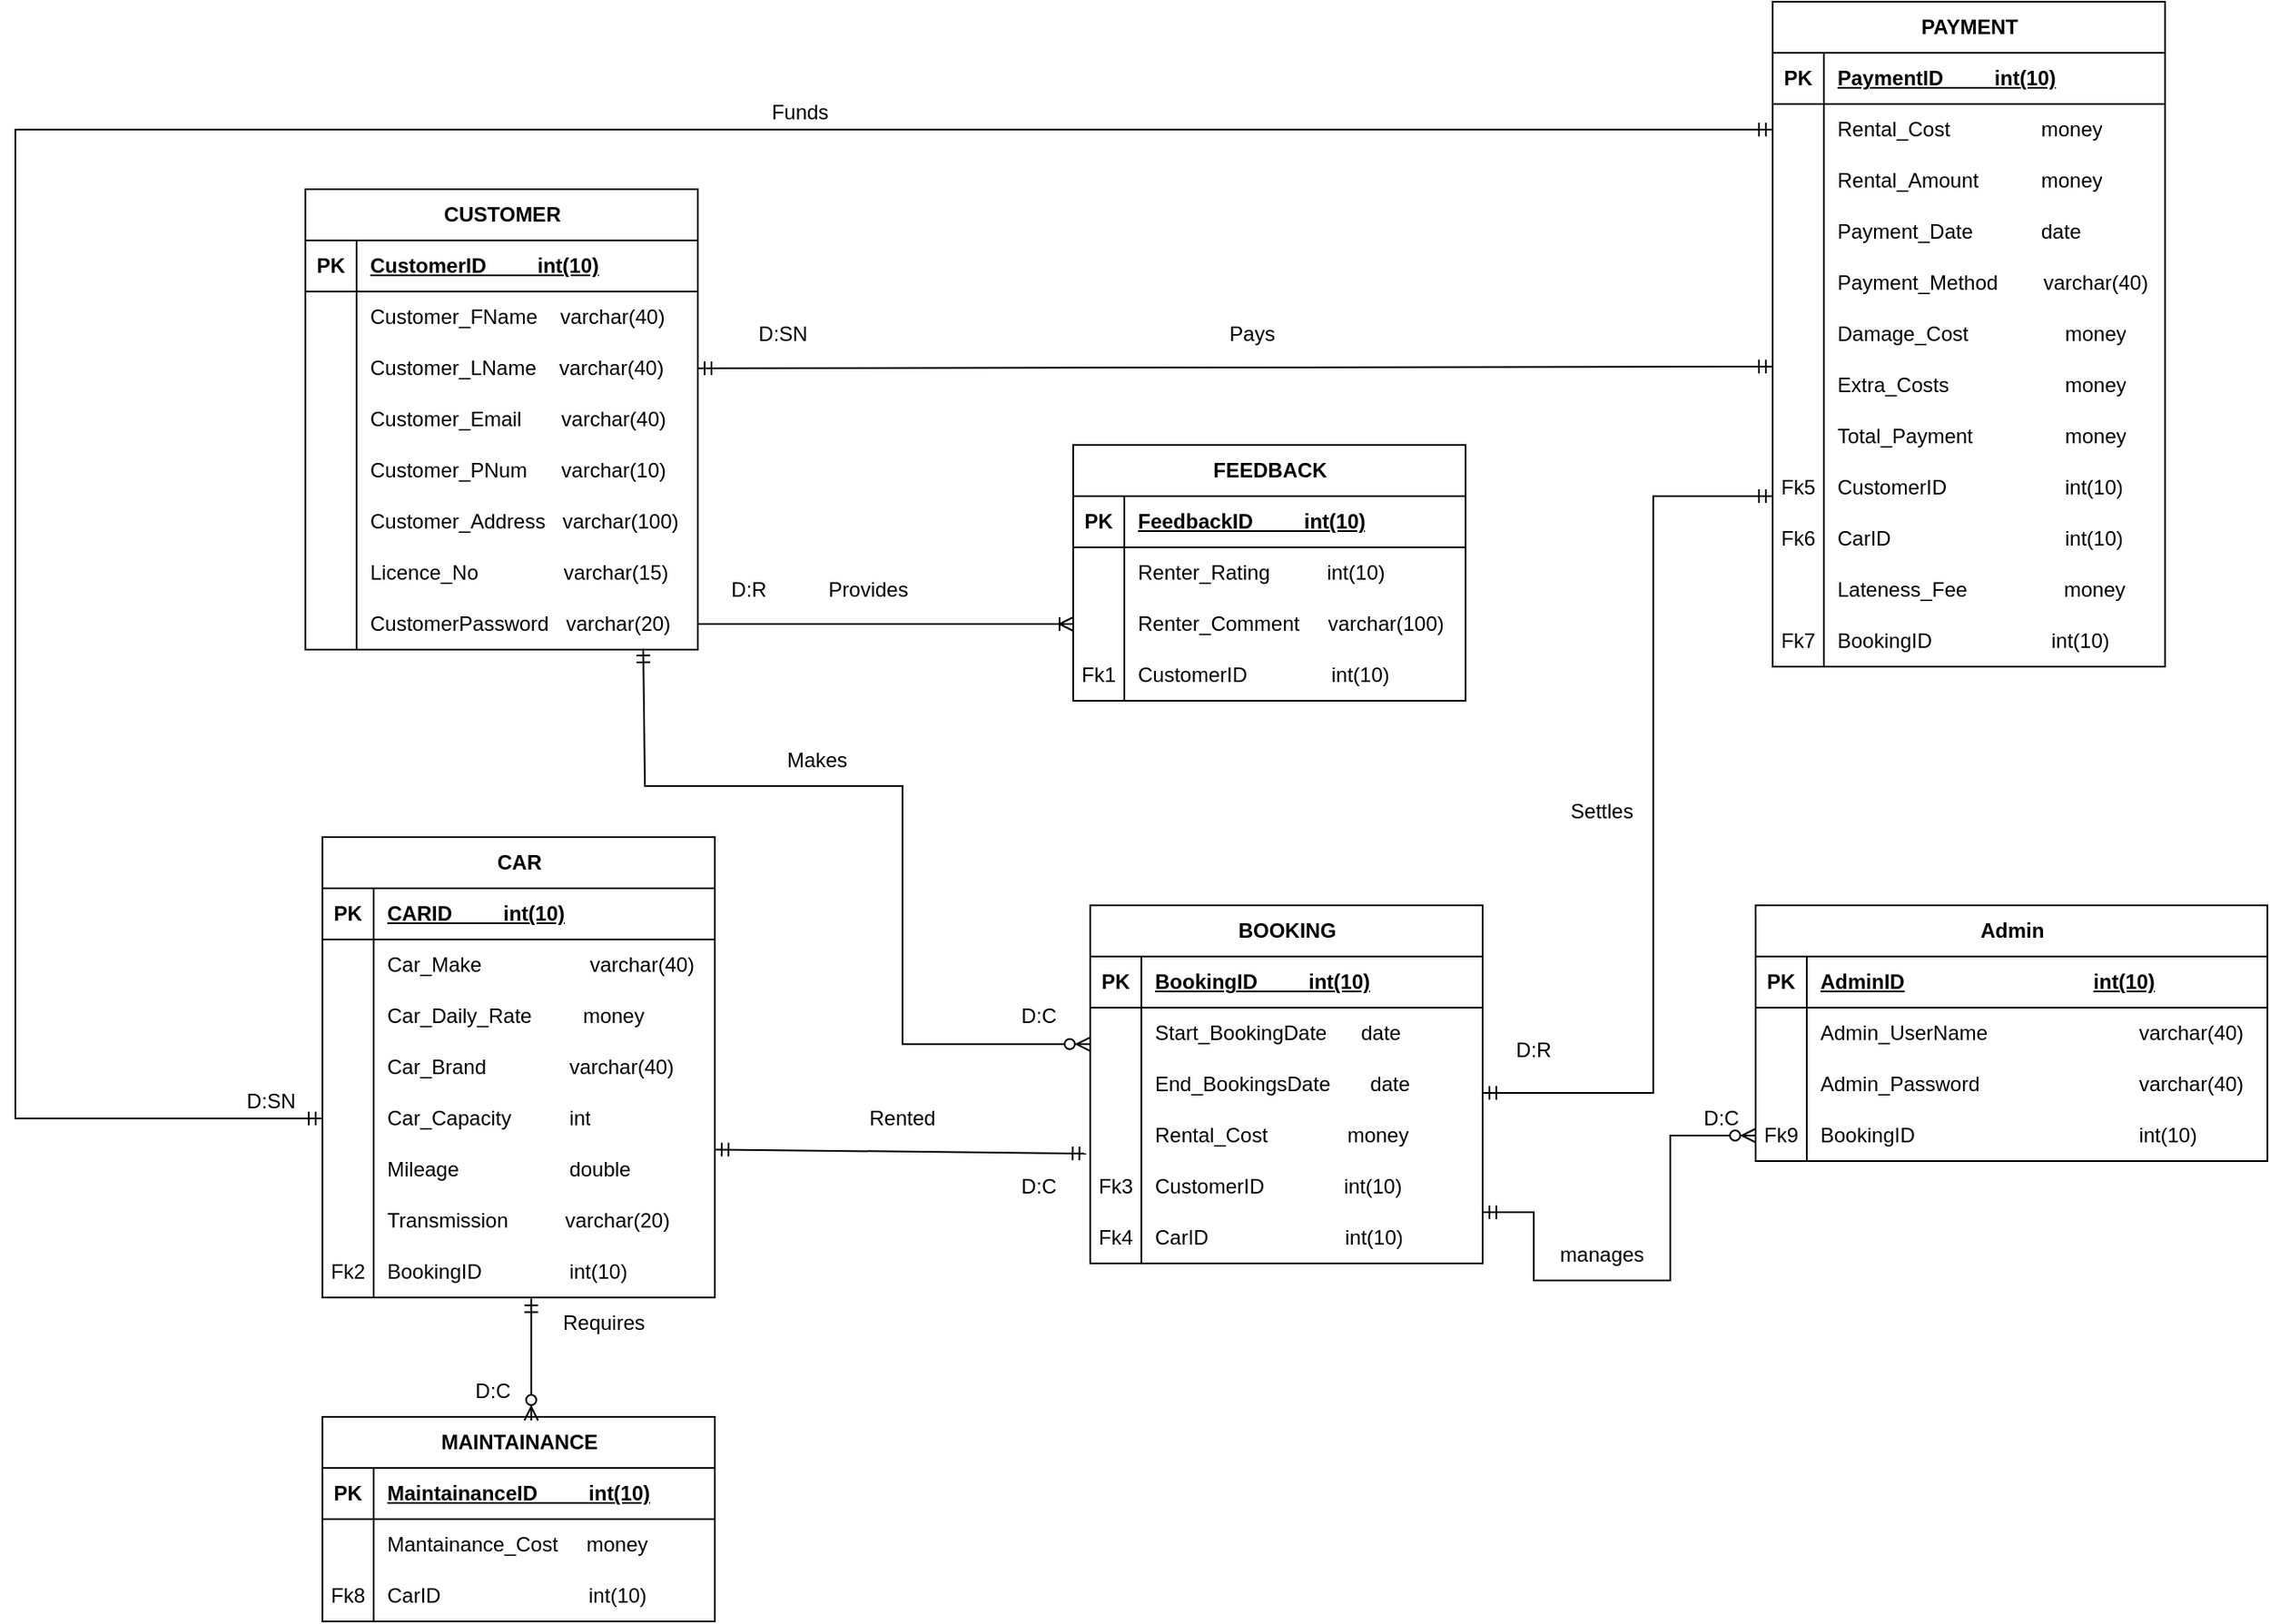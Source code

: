 <mxfile version="24.7.8">
  <diagram name="Page-1" id="JdLSZh0P-rdbq87LjExK">
    <mxGraphModel dx="4089" dy="1115" grid="1" gridSize="10" guides="1" tooltips="1" connect="1" arrows="1" fold="1" page="1" pageScale="1" pageWidth="2339" pageHeight="3300" math="0" shadow="0">
      <root>
        <mxCell id="0" />
        <mxCell id="1" parent="0" />
        <mxCell id="Tena_up6Zc7R953blzT5-7" value="" style="group" vertex="1" connectable="0" parent="1">
          <mxGeometry y="70" width="1320" height="950" as="geometry" />
        </mxCell>
        <mxCell id="6znondEo7JiTgS87bOBG-79" value="PAYMENT" style="shape=table;startSize=30;container=1;collapsible=1;childLayout=tableLayout;fixedRows=1;rowLines=0;fontStyle=1;align=center;resizeLast=1;html=1;" parent="Tena_up6Zc7R953blzT5-7" vertex="1">
          <mxGeometry x="1030" width="230" height="390" as="geometry" />
        </mxCell>
        <mxCell id="6znondEo7JiTgS87bOBG-80" value="" style="shape=tableRow;horizontal=0;startSize=0;swimlaneHead=0;swimlaneBody=0;fillColor=none;collapsible=0;dropTarget=0;points=[[0,0.5],[1,0.5]];portConstraint=eastwest;top=0;left=0;right=0;bottom=1;" parent="6znondEo7JiTgS87bOBG-79" vertex="1">
          <mxGeometry y="30" width="230" height="30" as="geometry" />
        </mxCell>
        <mxCell id="6znondEo7JiTgS87bOBG-81" value="PK" style="shape=partialRectangle;connectable=0;fillColor=none;top=0;left=0;bottom=0;right=0;fontStyle=1;overflow=hidden;whiteSpace=wrap;html=1;" parent="6znondEo7JiTgS87bOBG-80" vertex="1">
          <mxGeometry width="30" height="30" as="geometry">
            <mxRectangle width="30" height="30" as="alternateBounds" />
          </mxGeometry>
        </mxCell>
        <mxCell id="6znondEo7JiTgS87bOBG-82" value="PaymentID&amp;nbsp; &amp;nbsp; &amp;nbsp; &amp;nbsp; &amp;nbsp;int(10)" style="shape=partialRectangle;connectable=0;fillColor=none;top=0;left=0;bottom=0;right=0;align=left;spacingLeft=6;fontStyle=5;overflow=hidden;whiteSpace=wrap;html=1;" parent="6znondEo7JiTgS87bOBG-80" vertex="1">
          <mxGeometry x="30" width="200" height="30" as="geometry">
            <mxRectangle width="200" height="30" as="alternateBounds" />
          </mxGeometry>
        </mxCell>
        <mxCell id="6znondEo7JiTgS87bOBG-83" value="" style="shape=tableRow;horizontal=0;startSize=0;swimlaneHead=0;swimlaneBody=0;fillColor=none;collapsible=0;dropTarget=0;points=[[0,0.5],[1,0.5]];portConstraint=eastwest;top=0;left=0;right=0;bottom=0;" parent="6znondEo7JiTgS87bOBG-79" vertex="1">
          <mxGeometry y="60" width="230" height="30" as="geometry" />
        </mxCell>
        <mxCell id="6znondEo7JiTgS87bOBG-84" value="" style="shape=partialRectangle;connectable=0;fillColor=none;top=0;left=0;bottom=0;right=0;editable=1;overflow=hidden;whiteSpace=wrap;html=1;" parent="6znondEo7JiTgS87bOBG-83" vertex="1">
          <mxGeometry width="30" height="30" as="geometry">
            <mxRectangle width="30" height="30" as="alternateBounds" />
          </mxGeometry>
        </mxCell>
        <mxCell id="6znondEo7JiTgS87bOBG-85" value="Rental_Cost&amp;nbsp; &amp;nbsp; &amp;nbsp; &amp;nbsp; &amp;nbsp; &amp;nbsp; &amp;nbsp; &amp;nbsp; money" style="shape=partialRectangle;connectable=0;fillColor=none;top=0;left=0;bottom=0;right=0;align=left;spacingLeft=6;overflow=hidden;whiteSpace=wrap;html=1;" parent="6znondEo7JiTgS87bOBG-83" vertex="1">
          <mxGeometry x="30" width="200" height="30" as="geometry">
            <mxRectangle width="200" height="30" as="alternateBounds" />
          </mxGeometry>
        </mxCell>
        <mxCell id="6znondEo7JiTgS87bOBG-86" value="" style="shape=tableRow;horizontal=0;startSize=0;swimlaneHead=0;swimlaneBody=0;fillColor=none;collapsible=0;dropTarget=0;points=[[0,0.5],[1,0.5]];portConstraint=eastwest;top=0;left=0;right=0;bottom=0;" parent="6znondEo7JiTgS87bOBG-79" vertex="1">
          <mxGeometry y="90" width="230" height="30" as="geometry" />
        </mxCell>
        <mxCell id="6znondEo7JiTgS87bOBG-87" value="" style="shape=partialRectangle;connectable=0;fillColor=none;top=0;left=0;bottom=0;right=0;editable=1;overflow=hidden;whiteSpace=wrap;html=1;" parent="6znondEo7JiTgS87bOBG-86" vertex="1">
          <mxGeometry width="30" height="30" as="geometry">
            <mxRectangle width="30" height="30" as="alternateBounds" />
          </mxGeometry>
        </mxCell>
        <mxCell id="6znondEo7JiTgS87bOBG-88" value="Rental_Amount&amp;nbsp; &amp;nbsp; &amp;nbsp; &amp;nbsp; &amp;nbsp; &amp;nbsp;money" style="shape=partialRectangle;connectable=0;fillColor=none;top=0;left=0;bottom=0;right=0;align=left;spacingLeft=6;overflow=hidden;whiteSpace=wrap;html=1;" parent="6znondEo7JiTgS87bOBG-86" vertex="1">
          <mxGeometry x="30" width="200" height="30" as="geometry">
            <mxRectangle width="200" height="30" as="alternateBounds" />
          </mxGeometry>
        </mxCell>
        <mxCell id="6znondEo7JiTgS87bOBG-89" value="" style="shape=tableRow;horizontal=0;startSize=0;swimlaneHead=0;swimlaneBody=0;fillColor=none;collapsible=0;dropTarget=0;points=[[0,0.5],[1,0.5]];portConstraint=eastwest;top=0;left=0;right=0;bottom=0;" parent="6znondEo7JiTgS87bOBG-79" vertex="1">
          <mxGeometry y="120" width="230" height="30" as="geometry" />
        </mxCell>
        <mxCell id="6znondEo7JiTgS87bOBG-90" value="" style="shape=partialRectangle;connectable=0;fillColor=none;top=0;left=0;bottom=0;right=0;editable=1;overflow=hidden;whiteSpace=wrap;html=1;" parent="6znondEo7JiTgS87bOBG-89" vertex="1">
          <mxGeometry width="30" height="30" as="geometry">
            <mxRectangle width="30" height="30" as="alternateBounds" />
          </mxGeometry>
        </mxCell>
        <mxCell id="6znondEo7JiTgS87bOBG-91" value="Payment_Date&amp;nbsp; &amp;nbsp; &amp;nbsp; &amp;nbsp; &amp;nbsp; &amp;nbsp; date" style="shape=partialRectangle;connectable=0;fillColor=none;top=0;left=0;bottom=0;right=0;align=left;spacingLeft=6;overflow=hidden;whiteSpace=wrap;html=1;" parent="6znondEo7JiTgS87bOBG-89" vertex="1">
          <mxGeometry x="30" width="200" height="30" as="geometry">
            <mxRectangle width="200" height="30" as="alternateBounds" />
          </mxGeometry>
        </mxCell>
        <mxCell id="6znondEo7JiTgS87bOBG-92" style="shape=tableRow;horizontal=0;startSize=0;swimlaneHead=0;swimlaneBody=0;fillColor=none;collapsible=0;dropTarget=0;points=[[0,0.5],[1,0.5]];portConstraint=eastwest;top=0;left=0;right=0;bottom=0;" parent="6znondEo7JiTgS87bOBG-79" vertex="1">
          <mxGeometry y="150" width="230" height="30" as="geometry" />
        </mxCell>
        <mxCell id="6znondEo7JiTgS87bOBG-93" style="shape=partialRectangle;connectable=0;fillColor=none;top=0;left=0;bottom=0;right=0;editable=1;overflow=hidden;whiteSpace=wrap;html=1;" parent="6znondEo7JiTgS87bOBG-92" vertex="1">
          <mxGeometry width="30" height="30" as="geometry">
            <mxRectangle width="30" height="30" as="alternateBounds" />
          </mxGeometry>
        </mxCell>
        <mxCell id="6znondEo7JiTgS87bOBG-94" value="Payment_Method&amp;nbsp; &amp;nbsp; &amp;nbsp; &amp;nbsp; varchar(40)" style="shape=partialRectangle;connectable=0;fillColor=none;top=0;left=0;bottom=0;right=0;align=left;spacingLeft=6;overflow=hidden;whiteSpace=wrap;html=1;" parent="6znondEo7JiTgS87bOBG-92" vertex="1">
          <mxGeometry x="30" width="200" height="30" as="geometry">
            <mxRectangle width="200" height="30" as="alternateBounds" />
          </mxGeometry>
        </mxCell>
        <mxCell id="uGXTHNAVAqNlI2A1ZcRr-75" style="shape=tableRow;horizontal=0;startSize=0;swimlaneHead=0;swimlaneBody=0;fillColor=none;collapsible=0;dropTarget=0;points=[[0,0.5],[1,0.5]];portConstraint=eastwest;top=0;left=0;right=0;bottom=0;" parent="6znondEo7JiTgS87bOBG-79" vertex="1">
          <mxGeometry y="180" width="230" height="30" as="geometry" />
        </mxCell>
        <mxCell id="uGXTHNAVAqNlI2A1ZcRr-76" style="shape=partialRectangle;connectable=0;fillColor=none;top=0;left=0;bottom=0;right=0;editable=1;overflow=hidden;whiteSpace=wrap;html=1;" parent="uGXTHNAVAqNlI2A1ZcRr-75" vertex="1">
          <mxGeometry width="30" height="30" as="geometry">
            <mxRectangle width="30" height="30" as="alternateBounds" />
          </mxGeometry>
        </mxCell>
        <mxCell id="uGXTHNAVAqNlI2A1ZcRr-77" value="Damage_Cost&lt;span style=&quot;white-space: pre;&quot;&gt;&#x9;&lt;/span&gt;&lt;span style=&quot;white-space: pre;&quot;&gt;&#x9;&lt;span style=&quot;white-space: pre;&quot;&gt;&#x9;&lt;/span&gt;money&lt;/span&gt;" style="shape=partialRectangle;connectable=0;fillColor=none;top=0;left=0;bottom=0;right=0;align=left;spacingLeft=6;overflow=hidden;whiteSpace=wrap;html=1;" parent="uGXTHNAVAqNlI2A1ZcRr-75" vertex="1">
          <mxGeometry x="30" width="200" height="30" as="geometry">
            <mxRectangle width="200" height="30" as="alternateBounds" />
          </mxGeometry>
        </mxCell>
        <mxCell id="uGXTHNAVAqNlI2A1ZcRr-72" style="shape=tableRow;horizontal=0;startSize=0;swimlaneHead=0;swimlaneBody=0;fillColor=none;collapsible=0;dropTarget=0;points=[[0,0.5],[1,0.5]];portConstraint=eastwest;top=0;left=0;right=0;bottom=0;" parent="6znondEo7JiTgS87bOBG-79" vertex="1">
          <mxGeometry y="210" width="230" height="30" as="geometry" />
        </mxCell>
        <mxCell id="uGXTHNAVAqNlI2A1ZcRr-73" style="shape=partialRectangle;connectable=0;fillColor=none;top=0;left=0;bottom=0;right=0;editable=1;overflow=hidden;whiteSpace=wrap;html=1;" parent="uGXTHNAVAqNlI2A1ZcRr-72" vertex="1">
          <mxGeometry width="30" height="30" as="geometry">
            <mxRectangle width="30" height="30" as="alternateBounds" />
          </mxGeometry>
        </mxCell>
        <mxCell id="uGXTHNAVAqNlI2A1ZcRr-74" value="Extra_Costs&lt;span style=&quot;white-space: pre;&quot;&gt;&#x9;&lt;/span&gt;&lt;span style=&quot;white-space: pre;&quot;&gt;&#x9;&lt;/span&gt;&lt;span style=&quot;white-space: pre;&quot;&gt;&#x9;&lt;/span&gt;money" style="shape=partialRectangle;connectable=0;fillColor=none;top=0;left=0;bottom=0;right=0;align=left;spacingLeft=6;overflow=hidden;whiteSpace=wrap;html=1;" parent="uGXTHNAVAqNlI2A1ZcRr-72" vertex="1">
          <mxGeometry x="30" width="200" height="30" as="geometry">
            <mxRectangle width="200" height="30" as="alternateBounds" />
          </mxGeometry>
        </mxCell>
        <mxCell id="uGXTHNAVAqNlI2A1ZcRr-69" style="shape=tableRow;horizontal=0;startSize=0;swimlaneHead=0;swimlaneBody=0;fillColor=none;collapsible=0;dropTarget=0;points=[[0,0.5],[1,0.5]];portConstraint=eastwest;top=0;left=0;right=0;bottom=0;" parent="6znondEo7JiTgS87bOBG-79" vertex="1">
          <mxGeometry y="240" width="230" height="30" as="geometry" />
        </mxCell>
        <mxCell id="uGXTHNAVAqNlI2A1ZcRr-70" style="shape=partialRectangle;connectable=0;fillColor=none;top=0;left=0;bottom=0;right=0;editable=1;overflow=hidden;whiteSpace=wrap;html=1;" parent="uGXTHNAVAqNlI2A1ZcRr-69" vertex="1">
          <mxGeometry width="30" height="30" as="geometry">
            <mxRectangle width="30" height="30" as="alternateBounds" />
          </mxGeometry>
        </mxCell>
        <mxCell id="uGXTHNAVAqNlI2A1ZcRr-71" value="Total_Payment&lt;span style=&quot;white-space: pre;&quot;&gt;&#x9;&lt;/span&gt;&lt;span style=&quot;white-space: pre;&quot;&gt;&#x9;&lt;/span&gt;money" style="shape=partialRectangle;connectable=0;fillColor=none;top=0;left=0;bottom=0;right=0;align=left;spacingLeft=6;overflow=hidden;whiteSpace=wrap;html=1;" parent="uGXTHNAVAqNlI2A1ZcRr-69" vertex="1">
          <mxGeometry x="30" width="200" height="30" as="geometry">
            <mxRectangle width="200" height="30" as="alternateBounds" />
          </mxGeometry>
        </mxCell>
        <mxCell id="uGXTHNAVAqNlI2A1ZcRr-66" style="shape=tableRow;horizontal=0;startSize=0;swimlaneHead=0;swimlaneBody=0;fillColor=none;collapsible=0;dropTarget=0;points=[[0,0.5],[1,0.5]];portConstraint=eastwest;top=0;left=0;right=0;bottom=0;" parent="6znondEo7JiTgS87bOBG-79" vertex="1">
          <mxGeometry y="270" width="230" height="30" as="geometry" />
        </mxCell>
        <mxCell id="uGXTHNAVAqNlI2A1ZcRr-67" value="Fk5" style="shape=partialRectangle;connectable=0;fillColor=none;top=0;left=0;bottom=0;right=0;editable=1;overflow=hidden;whiteSpace=wrap;html=1;" parent="uGXTHNAVAqNlI2A1ZcRr-66" vertex="1">
          <mxGeometry width="30" height="30" as="geometry">
            <mxRectangle width="30" height="30" as="alternateBounds" />
          </mxGeometry>
        </mxCell>
        <mxCell id="uGXTHNAVAqNlI2A1ZcRr-68" value="CustomerID&lt;span style=&quot;white-space: pre;&quot;&gt;&#x9;&lt;/span&gt;&lt;span style=&quot;white-space: pre;&quot;&gt;&#x9;&lt;/span&gt;&lt;span style=&quot;white-space: pre;&quot;&gt;&#x9;&lt;/span&gt;int(10)" style="shape=partialRectangle;connectable=0;fillColor=none;top=0;left=0;bottom=0;right=0;align=left;spacingLeft=6;overflow=hidden;whiteSpace=wrap;html=1;" parent="uGXTHNAVAqNlI2A1ZcRr-66" vertex="1">
          <mxGeometry x="30" width="200" height="30" as="geometry">
            <mxRectangle width="200" height="30" as="alternateBounds" />
          </mxGeometry>
        </mxCell>
        <mxCell id="uGXTHNAVAqNlI2A1ZcRr-63" style="shape=tableRow;horizontal=0;startSize=0;swimlaneHead=0;swimlaneBody=0;fillColor=none;collapsible=0;dropTarget=0;points=[[0,0.5],[1,0.5]];portConstraint=eastwest;top=0;left=0;right=0;bottom=0;" parent="6znondEo7JiTgS87bOBG-79" vertex="1">
          <mxGeometry y="300" width="230" height="30" as="geometry" />
        </mxCell>
        <mxCell id="uGXTHNAVAqNlI2A1ZcRr-64" value="Fk6" style="shape=partialRectangle;connectable=0;fillColor=none;top=0;left=0;bottom=0;right=0;editable=1;overflow=hidden;whiteSpace=wrap;html=1;" parent="uGXTHNAVAqNlI2A1ZcRr-63" vertex="1">
          <mxGeometry width="30" height="30" as="geometry">
            <mxRectangle width="30" height="30" as="alternateBounds" />
          </mxGeometry>
        </mxCell>
        <mxCell id="uGXTHNAVAqNlI2A1ZcRr-65" value="CarID&lt;span style=&quot;white-space: pre;&quot;&gt;&#x9;&lt;/span&gt;&lt;span style=&quot;white-space: pre;&quot;&gt;&#x9;&lt;/span&gt;&lt;span style=&quot;white-space: pre;&quot;&gt;&#x9;&lt;/span&gt;&lt;span style=&quot;white-space: pre;&quot;&gt;&#x9;&lt;/span&gt;int(10)" style="shape=partialRectangle;connectable=0;fillColor=none;top=0;left=0;bottom=0;right=0;align=left;spacingLeft=6;overflow=hidden;whiteSpace=wrap;html=1;" parent="uGXTHNAVAqNlI2A1ZcRr-63" vertex="1">
          <mxGeometry x="30" width="200" height="30" as="geometry">
            <mxRectangle width="200" height="30" as="alternateBounds" />
          </mxGeometry>
        </mxCell>
        <mxCell id="aoQ7hR4auOjwyxF9hDA3-6" style="shape=tableRow;horizontal=0;startSize=0;swimlaneHead=0;swimlaneBody=0;fillColor=none;collapsible=0;dropTarget=0;points=[[0,0.5],[1,0.5]];portConstraint=eastwest;top=0;left=0;right=0;bottom=0;" parent="6znondEo7JiTgS87bOBG-79" vertex="1">
          <mxGeometry y="330" width="230" height="30" as="geometry" />
        </mxCell>
        <mxCell id="aoQ7hR4auOjwyxF9hDA3-7" style="shape=partialRectangle;connectable=0;fillColor=none;top=0;left=0;bottom=0;right=0;editable=1;overflow=hidden;whiteSpace=wrap;html=1;" parent="aoQ7hR4auOjwyxF9hDA3-6" vertex="1">
          <mxGeometry width="30" height="30" as="geometry">
            <mxRectangle width="30" height="30" as="alternateBounds" />
          </mxGeometry>
        </mxCell>
        <mxCell id="aoQ7hR4auOjwyxF9hDA3-8" value="Lateness_Fee&amp;nbsp; &amp;nbsp; &amp;nbsp; &amp;nbsp; &amp;nbsp; &amp;nbsp; &amp;nbsp; &amp;nbsp; &amp;nbsp;money" style="shape=partialRectangle;connectable=0;fillColor=none;top=0;left=0;bottom=0;right=0;align=left;spacingLeft=6;overflow=hidden;whiteSpace=wrap;html=1;" parent="aoQ7hR4auOjwyxF9hDA3-6" vertex="1">
          <mxGeometry x="30" width="200" height="30" as="geometry">
            <mxRectangle width="200" height="30" as="alternateBounds" />
          </mxGeometry>
        </mxCell>
        <mxCell id="6znondEo7JiTgS87bOBG-95" style="shape=tableRow;horizontal=0;startSize=0;swimlaneHead=0;swimlaneBody=0;fillColor=none;collapsible=0;dropTarget=0;points=[[0,0.5],[1,0.5]];portConstraint=eastwest;top=0;left=0;right=0;bottom=0;" parent="6znondEo7JiTgS87bOBG-79" vertex="1">
          <mxGeometry y="360" width="230" height="30" as="geometry" />
        </mxCell>
        <mxCell id="6znondEo7JiTgS87bOBG-96" value="Fk7" style="shape=partialRectangle;connectable=0;fillColor=none;top=0;left=0;bottom=0;right=0;editable=1;overflow=hidden;whiteSpace=wrap;html=1;" parent="6znondEo7JiTgS87bOBG-95" vertex="1">
          <mxGeometry width="30" height="30" as="geometry">
            <mxRectangle width="30" height="30" as="alternateBounds" />
          </mxGeometry>
        </mxCell>
        <mxCell id="6znondEo7JiTgS87bOBG-97" value="BookingID&amp;nbsp; &amp;nbsp; &amp;nbsp; &amp;nbsp; &amp;nbsp; &amp;nbsp; &amp;nbsp; &amp;nbsp; &amp;nbsp; &amp;nbsp; &amp;nbsp;int(10)" style="shape=partialRectangle;connectable=0;fillColor=none;top=0;left=0;bottom=0;right=0;align=left;spacingLeft=6;overflow=hidden;whiteSpace=wrap;html=1;" parent="6znondEo7JiTgS87bOBG-95" vertex="1">
          <mxGeometry x="30" width="200" height="30" as="geometry">
            <mxRectangle width="200" height="30" as="alternateBounds" />
          </mxGeometry>
        </mxCell>
        <mxCell id="6znondEo7JiTgS87bOBG-1" value="CUSTOMER" style="shape=table;startSize=30;container=1;collapsible=1;childLayout=tableLayout;fixedRows=1;rowLines=0;fontStyle=1;align=center;resizeLast=1;html=1;" parent="Tena_up6Zc7R953blzT5-7" vertex="1">
          <mxGeometry x="170" y="110" width="230" height="270" as="geometry" />
        </mxCell>
        <mxCell id="6znondEo7JiTgS87bOBG-2" value="" style="shape=tableRow;horizontal=0;startSize=0;swimlaneHead=0;swimlaneBody=0;fillColor=none;collapsible=0;dropTarget=0;points=[[0,0.5],[1,0.5]];portConstraint=eastwest;top=0;left=0;right=0;bottom=1;" parent="6znondEo7JiTgS87bOBG-1" vertex="1">
          <mxGeometry y="30" width="230" height="30" as="geometry" />
        </mxCell>
        <mxCell id="6znondEo7JiTgS87bOBG-3" value="PK" style="shape=partialRectangle;connectable=0;fillColor=none;top=0;left=0;bottom=0;right=0;fontStyle=1;overflow=hidden;whiteSpace=wrap;html=1;" parent="6znondEo7JiTgS87bOBG-2" vertex="1">
          <mxGeometry width="30" height="30" as="geometry">
            <mxRectangle width="30" height="30" as="alternateBounds" />
          </mxGeometry>
        </mxCell>
        <mxCell id="6znondEo7JiTgS87bOBG-4" value="CustomerID&amp;nbsp; &amp;nbsp; &amp;nbsp; &amp;nbsp; &amp;nbsp;int(10)" style="shape=partialRectangle;connectable=0;fillColor=none;top=0;left=0;bottom=0;right=0;align=left;spacingLeft=6;fontStyle=5;overflow=hidden;whiteSpace=wrap;html=1;" parent="6znondEo7JiTgS87bOBG-2" vertex="1">
          <mxGeometry x="30" width="200" height="30" as="geometry">
            <mxRectangle width="200" height="30" as="alternateBounds" />
          </mxGeometry>
        </mxCell>
        <mxCell id="6znondEo7JiTgS87bOBG-5" value="" style="shape=tableRow;horizontal=0;startSize=0;swimlaneHead=0;swimlaneBody=0;fillColor=none;collapsible=0;dropTarget=0;points=[[0,0.5],[1,0.5]];portConstraint=eastwest;top=0;left=0;right=0;bottom=0;" parent="6znondEo7JiTgS87bOBG-1" vertex="1">
          <mxGeometry y="60" width="230" height="30" as="geometry" />
        </mxCell>
        <mxCell id="6znondEo7JiTgS87bOBG-6" value="" style="shape=partialRectangle;connectable=0;fillColor=none;top=0;left=0;bottom=0;right=0;editable=1;overflow=hidden;whiteSpace=wrap;html=1;" parent="6znondEo7JiTgS87bOBG-5" vertex="1">
          <mxGeometry width="30" height="30" as="geometry">
            <mxRectangle width="30" height="30" as="alternateBounds" />
          </mxGeometry>
        </mxCell>
        <mxCell id="6znondEo7JiTgS87bOBG-7" value="Customer_FName&amp;nbsp; &amp;nbsp; varchar(40)" style="shape=partialRectangle;connectable=0;fillColor=none;top=0;left=0;bottom=0;right=0;align=left;spacingLeft=6;overflow=hidden;whiteSpace=wrap;html=1;" parent="6znondEo7JiTgS87bOBG-5" vertex="1">
          <mxGeometry x="30" width="200" height="30" as="geometry">
            <mxRectangle width="200" height="30" as="alternateBounds" />
          </mxGeometry>
        </mxCell>
        <mxCell id="6znondEo7JiTgS87bOBG-8" value="" style="shape=tableRow;horizontal=0;startSize=0;swimlaneHead=0;swimlaneBody=0;fillColor=none;collapsible=0;dropTarget=0;points=[[0,0.5],[1,0.5]];portConstraint=eastwest;top=0;left=0;right=0;bottom=0;" parent="6znondEo7JiTgS87bOBG-1" vertex="1">
          <mxGeometry y="90" width="230" height="30" as="geometry" />
        </mxCell>
        <mxCell id="6znondEo7JiTgS87bOBG-9" value="" style="shape=partialRectangle;connectable=0;fillColor=none;top=0;left=0;bottom=0;right=0;editable=1;overflow=hidden;whiteSpace=wrap;html=1;" parent="6znondEo7JiTgS87bOBG-8" vertex="1">
          <mxGeometry width="30" height="30" as="geometry">
            <mxRectangle width="30" height="30" as="alternateBounds" />
          </mxGeometry>
        </mxCell>
        <mxCell id="6znondEo7JiTgS87bOBG-10" value="Customer_LName&amp;nbsp; &amp;nbsp; varchar(40)" style="shape=partialRectangle;connectable=0;fillColor=none;top=0;left=0;bottom=0;right=0;align=left;spacingLeft=6;overflow=hidden;whiteSpace=wrap;html=1;" parent="6znondEo7JiTgS87bOBG-8" vertex="1">
          <mxGeometry x="30" width="200" height="30" as="geometry">
            <mxRectangle width="200" height="30" as="alternateBounds" />
          </mxGeometry>
        </mxCell>
        <mxCell id="6znondEo7JiTgS87bOBG-11" value="" style="shape=tableRow;horizontal=0;startSize=0;swimlaneHead=0;swimlaneBody=0;fillColor=none;collapsible=0;dropTarget=0;points=[[0,0.5],[1,0.5]];portConstraint=eastwest;top=0;left=0;right=0;bottom=0;" parent="6znondEo7JiTgS87bOBG-1" vertex="1">
          <mxGeometry y="120" width="230" height="30" as="geometry" />
        </mxCell>
        <mxCell id="6znondEo7JiTgS87bOBG-12" value="" style="shape=partialRectangle;connectable=0;fillColor=none;top=0;left=0;bottom=0;right=0;editable=1;overflow=hidden;whiteSpace=wrap;html=1;" parent="6znondEo7JiTgS87bOBG-11" vertex="1">
          <mxGeometry width="30" height="30" as="geometry">
            <mxRectangle width="30" height="30" as="alternateBounds" />
          </mxGeometry>
        </mxCell>
        <mxCell id="6znondEo7JiTgS87bOBG-13" value="Customer_Email&amp;nbsp; &amp;nbsp; &amp;nbsp; &amp;nbsp;varchar(40)" style="shape=partialRectangle;connectable=0;fillColor=none;top=0;left=0;bottom=0;right=0;align=left;spacingLeft=6;overflow=hidden;whiteSpace=wrap;html=1;" parent="6znondEo7JiTgS87bOBG-11" vertex="1">
          <mxGeometry x="30" width="200" height="30" as="geometry">
            <mxRectangle width="200" height="30" as="alternateBounds" />
          </mxGeometry>
        </mxCell>
        <mxCell id="6znondEo7JiTgS87bOBG-19" style="shape=tableRow;horizontal=0;startSize=0;swimlaneHead=0;swimlaneBody=0;fillColor=none;collapsible=0;dropTarget=0;points=[[0,0.5],[1,0.5]];portConstraint=eastwest;top=0;left=0;right=0;bottom=0;" parent="6znondEo7JiTgS87bOBG-1" vertex="1">
          <mxGeometry y="150" width="230" height="30" as="geometry" />
        </mxCell>
        <mxCell id="6znondEo7JiTgS87bOBG-20" style="shape=partialRectangle;connectable=0;fillColor=none;top=0;left=0;bottom=0;right=0;editable=1;overflow=hidden;whiteSpace=wrap;html=1;" parent="6znondEo7JiTgS87bOBG-19" vertex="1">
          <mxGeometry width="30" height="30" as="geometry">
            <mxRectangle width="30" height="30" as="alternateBounds" />
          </mxGeometry>
        </mxCell>
        <mxCell id="6znondEo7JiTgS87bOBG-21" value="Customer_PNum&amp;nbsp; &amp;nbsp; &amp;nbsp; varchar(10)" style="shape=partialRectangle;connectable=0;fillColor=none;top=0;left=0;bottom=0;right=0;align=left;spacingLeft=6;overflow=hidden;whiteSpace=wrap;html=1;" parent="6znondEo7JiTgS87bOBG-19" vertex="1">
          <mxGeometry x="30" width="200" height="30" as="geometry">
            <mxRectangle width="200" height="30" as="alternateBounds" />
          </mxGeometry>
        </mxCell>
        <mxCell id="6znondEo7JiTgS87bOBG-22" style="shape=tableRow;horizontal=0;startSize=0;swimlaneHead=0;swimlaneBody=0;fillColor=none;collapsible=0;dropTarget=0;points=[[0,0.5],[1,0.5]];portConstraint=eastwest;top=0;left=0;right=0;bottom=0;" parent="6znondEo7JiTgS87bOBG-1" vertex="1">
          <mxGeometry y="180" width="230" height="30" as="geometry" />
        </mxCell>
        <mxCell id="6znondEo7JiTgS87bOBG-23" style="shape=partialRectangle;connectable=0;fillColor=none;top=0;left=0;bottom=0;right=0;editable=1;overflow=hidden;whiteSpace=wrap;html=1;" parent="6znondEo7JiTgS87bOBG-22" vertex="1">
          <mxGeometry width="30" height="30" as="geometry">
            <mxRectangle width="30" height="30" as="alternateBounds" />
          </mxGeometry>
        </mxCell>
        <mxCell id="6znondEo7JiTgS87bOBG-24" value="Customer_Address&amp;nbsp; &amp;nbsp;varchar(100)" style="shape=partialRectangle;connectable=0;fillColor=none;top=0;left=0;bottom=0;right=0;align=left;spacingLeft=6;overflow=hidden;whiteSpace=wrap;html=1;" parent="6znondEo7JiTgS87bOBG-22" vertex="1">
          <mxGeometry x="30" width="200" height="30" as="geometry">
            <mxRectangle width="200" height="30" as="alternateBounds" />
          </mxGeometry>
        </mxCell>
        <mxCell id="uGXTHNAVAqNlI2A1ZcRr-3" style="shape=tableRow;horizontal=0;startSize=0;swimlaneHead=0;swimlaneBody=0;fillColor=none;collapsible=0;dropTarget=0;points=[[0,0.5],[1,0.5]];portConstraint=eastwest;top=0;left=0;right=0;bottom=0;" parent="6znondEo7JiTgS87bOBG-1" vertex="1">
          <mxGeometry y="210" width="230" height="30" as="geometry" />
        </mxCell>
        <mxCell id="uGXTHNAVAqNlI2A1ZcRr-4" style="shape=partialRectangle;connectable=0;fillColor=none;top=0;left=0;bottom=0;right=0;editable=1;overflow=hidden;whiteSpace=wrap;html=1;" parent="uGXTHNAVAqNlI2A1ZcRr-3" vertex="1">
          <mxGeometry width="30" height="30" as="geometry">
            <mxRectangle width="30" height="30" as="alternateBounds" />
          </mxGeometry>
        </mxCell>
        <mxCell id="uGXTHNAVAqNlI2A1ZcRr-5" value="Licence_No&amp;nbsp; &amp;nbsp; &amp;nbsp; &amp;nbsp; &amp;nbsp; &amp;nbsp; &amp;nbsp; &amp;nbsp;varchar(15)" style="shape=partialRectangle;connectable=0;fillColor=none;top=0;left=0;bottom=0;right=0;align=left;spacingLeft=6;overflow=hidden;whiteSpace=wrap;html=1;" parent="uGXTHNAVAqNlI2A1ZcRr-3" vertex="1">
          <mxGeometry x="30" width="200" height="30" as="geometry">
            <mxRectangle width="200" height="30" as="alternateBounds" />
          </mxGeometry>
        </mxCell>
        <mxCell id="uGXTHNAVAqNlI2A1ZcRr-6" style="shape=tableRow;horizontal=0;startSize=0;swimlaneHead=0;swimlaneBody=0;fillColor=none;collapsible=0;dropTarget=0;points=[[0,0.5],[1,0.5]];portConstraint=eastwest;top=0;left=0;right=0;bottom=0;" parent="6znondEo7JiTgS87bOBG-1" vertex="1">
          <mxGeometry y="240" width="230" height="30" as="geometry" />
        </mxCell>
        <mxCell id="uGXTHNAVAqNlI2A1ZcRr-7" style="shape=partialRectangle;connectable=0;fillColor=none;top=0;left=0;bottom=0;right=0;editable=1;overflow=hidden;whiteSpace=wrap;html=1;" parent="uGXTHNAVAqNlI2A1ZcRr-6" vertex="1">
          <mxGeometry width="30" height="30" as="geometry">
            <mxRectangle width="30" height="30" as="alternateBounds" />
          </mxGeometry>
        </mxCell>
        <mxCell id="uGXTHNAVAqNlI2A1ZcRr-8" value="CustomerPassword&amp;nbsp; &amp;nbsp;varchar(20)" style="shape=partialRectangle;connectable=0;fillColor=none;top=0;left=0;bottom=0;right=0;align=left;spacingLeft=6;overflow=hidden;whiteSpace=wrap;html=1;" parent="uGXTHNAVAqNlI2A1ZcRr-6" vertex="1">
          <mxGeometry x="30" width="200" height="30" as="geometry">
            <mxRectangle width="200" height="30" as="alternateBounds" />
          </mxGeometry>
        </mxCell>
        <mxCell id="6znondEo7JiTgS87bOBG-25" value="BOOKING" style="shape=table;startSize=30;container=1;collapsible=1;childLayout=tableLayout;fixedRows=1;rowLines=0;fontStyle=1;align=center;resizeLast=1;html=1;" parent="Tena_up6Zc7R953blzT5-7" vertex="1">
          <mxGeometry x="630" y="530" width="230" height="210" as="geometry" />
        </mxCell>
        <mxCell id="6znondEo7JiTgS87bOBG-26" value="" style="shape=tableRow;horizontal=0;startSize=0;swimlaneHead=0;swimlaneBody=0;fillColor=none;collapsible=0;dropTarget=0;points=[[0,0.5],[1,0.5]];portConstraint=eastwest;top=0;left=0;right=0;bottom=1;" parent="6znondEo7JiTgS87bOBG-25" vertex="1">
          <mxGeometry y="30" width="230" height="30" as="geometry" />
        </mxCell>
        <mxCell id="6znondEo7JiTgS87bOBG-27" value="PK" style="shape=partialRectangle;connectable=0;fillColor=none;top=0;left=0;bottom=0;right=0;fontStyle=1;overflow=hidden;whiteSpace=wrap;html=1;" parent="6znondEo7JiTgS87bOBG-26" vertex="1">
          <mxGeometry width="30" height="30" as="geometry">
            <mxRectangle width="30" height="30" as="alternateBounds" />
          </mxGeometry>
        </mxCell>
        <mxCell id="6znondEo7JiTgS87bOBG-28" value="BookingID&amp;nbsp; &amp;nbsp; &amp;nbsp; &amp;nbsp; &amp;nbsp;int(10)" style="shape=partialRectangle;connectable=0;fillColor=none;top=0;left=0;bottom=0;right=0;align=left;spacingLeft=6;fontStyle=5;overflow=hidden;whiteSpace=wrap;html=1;" parent="6znondEo7JiTgS87bOBG-26" vertex="1">
          <mxGeometry x="30" width="200" height="30" as="geometry">
            <mxRectangle width="200" height="30" as="alternateBounds" />
          </mxGeometry>
        </mxCell>
        <mxCell id="6znondEo7JiTgS87bOBG-32" value="" style="shape=tableRow;horizontal=0;startSize=0;swimlaneHead=0;swimlaneBody=0;fillColor=none;collapsible=0;dropTarget=0;points=[[0,0.5],[1,0.5]];portConstraint=eastwest;top=0;left=0;right=0;bottom=0;" parent="6znondEo7JiTgS87bOBG-25" vertex="1">
          <mxGeometry y="60" width="230" height="30" as="geometry" />
        </mxCell>
        <mxCell id="6znondEo7JiTgS87bOBG-33" value="" style="shape=partialRectangle;connectable=0;fillColor=none;top=0;left=0;bottom=0;right=0;editable=1;overflow=hidden;whiteSpace=wrap;html=1;" parent="6znondEo7JiTgS87bOBG-32" vertex="1">
          <mxGeometry width="30" height="30" as="geometry">
            <mxRectangle width="30" height="30" as="alternateBounds" />
          </mxGeometry>
        </mxCell>
        <mxCell id="6znondEo7JiTgS87bOBG-34" value="Start_BookingDate&amp;nbsp; &amp;nbsp; &amp;nbsp; date" style="shape=partialRectangle;connectable=0;fillColor=none;top=0;left=0;bottom=0;right=0;align=left;spacingLeft=6;overflow=hidden;whiteSpace=wrap;html=1;" parent="6znondEo7JiTgS87bOBG-32" vertex="1">
          <mxGeometry x="30" width="200" height="30" as="geometry">
            <mxRectangle width="200" height="30" as="alternateBounds" />
          </mxGeometry>
        </mxCell>
        <mxCell id="6znondEo7JiTgS87bOBG-35" value="" style="shape=tableRow;horizontal=0;startSize=0;swimlaneHead=0;swimlaneBody=0;fillColor=none;collapsible=0;dropTarget=0;points=[[0,0.5],[1,0.5]];portConstraint=eastwest;top=0;left=0;right=0;bottom=0;" parent="6znondEo7JiTgS87bOBG-25" vertex="1">
          <mxGeometry y="90" width="230" height="30" as="geometry" />
        </mxCell>
        <mxCell id="6znondEo7JiTgS87bOBG-36" value="" style="shape=partialRectangle;connectable=0;fillColor=none;top=0;left=0;bottom=0;right=0;editable=1;overflow=hidden;whiteSpace=wrap;html=1;" parent="6znondEo7JiTgS87bOBG-35" vertex="1">
          <mxGeometry width="30" height="30" as="geometry">
            <mxRectangle width="30" height="30" as="alternateBounds" />
          </mxGeometry>
        </mxCell>
        <mxCell id="6znondEo7JiTgS87bOBG-37" value="End_BookingsDate&amp;nbsp; &amp;nbsp; &amp;nbsp; &amp;nbsp;date" style="shape=partialRectangle;connectable=0;fillColor=none;top=0;left=0;bottom=0;right=0;align=left;spacingLeft=6;overflow=hidden;whiteSpace=wrap;html=1;" parent="6znondEo7JiTgS87bOBG-35" vertex="1">
          <mxGeometry x="30" width="200" height="30" as="geometry">
            <mxRectangle width="200" height="30" as="alternateBounds" />
          </mxGeometry>
        </mxCell>
        <mxCell id="6znondEo7JiTgS87bOBG-38" style="shape=tableRow;horizontal=0;startSize=0;swimlaneHead=0;swimlaneBody=0;fillColor=none;collapsible=0;dropTarget=0;points=[[0,0.5],[1,0.5]];portConstraint=eastwest;top=0;left=0;right=0;bottom=0;" parent="6znondEo7JiTgS87bOBG-25" vertex="1">
          <mxGeometry y="120" width="230" height="30" as="geometry" />
        </mxCell>
        <mxCell id="6znondEo7JiTgS87bOBG-39" style="shape=partialRectangle;connectable=0;fillColor=none;top=0;left=0;bottom=0;right=0;editable=1;overflow=hidden;whiteSpace=wrap;html=1;" parent="6znondEo7JiTgS87bOBG-38" vertex="1">
          <mxGeometry width="30" height="30" as="geometry">
            <mxRectangle width="30" height="30" as="alternateBounds" />
          </mxGeometry>
        </mxCell>
        <mxCell id="6znondEo7JiTgS87bOBG-40" value="Rental_Cost&amp;nbsp; &amp;nbsp; &amp;nbsp; &amp;nbsp; &amp;nbsp; &amp;nbsp; &amp;nbsp; money" style="shape=partialRectangle;connectable=0;fillColor=none;top=0;left=0;bottom=0;right=0;align=left;spacingLeft=6;overflow=hidden;whiteSpace=wrap;html=1;" parent="6znondEo7JiTgS87bOBG-38" vertex="1">
          <mxGeometry x="30" width="200" height="30" as="geometry">
            <mxRectangle width="200" height="30" as="alternateBounds" />
          </mxGeometry>
        </mxCell>
        <mxCell id="6znondEo7JiTgS87bOBG-41" style="shape=tableRow;horizontal=0;startSize=0;swimlaneHead=0;swimlaneBody=0;fillColor=none;collapsible=0;dropTarget=0;points=[[0,0.5],[1,0.5]];portConstraint=eastwest;top=0;left=0;right=0;bottom=0;" parent="6znondEo7JiTgS87bOBG-25" vertex="1">
          <mxGeometry y="150" width="230" height="30" as="geometry" />
        </mxCell>
        <mxCell id="6znondEo7JiTgS87bOBG-42" value="Fk3" style="shape=partialRectangle;connectable=0;fillColor=none;top=0;left=0;bottom=0;right=0;editable=1;overflow=hidden;whiteSpace=wrap;html=1;" parent="6znondEo7JiTgS87bOBG-41" vertex="1">
          <mxGeometry width="30" height="30" as="geometry">
            <mxRectangle width="30" height="30" as="alternateBounds" />
          </mxGeometry>
        </mxCell>
        <mxCell id="6znondEo7JiTgS87bOBG-43" value="CustomerID&amp;nbsp; &amp;nbsp; &amp;nbsp; &amp;nbsp; &amp;nbsp; &amp;nbsp; &amp;nbsp; int(10)" style="shape=partialRectangle;connectable=0;fillColor=none;top=0;left=0;bottom=0;right=0;align=left;spacingLeft=6;overflow=hidden;whiteSpace=wrap;html=1;" parent="6znondEo7JiTgS87bOBG-41" vertex="1">
          <mxGeometry x="30" width="200" height="30" as="geometry">
            <mxRectangle width="200" height="30" as="alternateBounds" />
          </mxGeometry>
        </mxCell>
        <mxCell id="6znondEo7JiTgS87bOBG-44" style="shape=tableRow;horizontal=0;startSize=0;swimlaneHead=0;swimlaneBody=0;fillColor=none;collapsible=0;dropTarget=0;points=[[0,0.5],[1,0.5]];portConstraint=eastwest;top=0;left=0;right=0;bottom=0;" parent="6znondEo7JiTgS87bOBG-25" vertex="1">
          <mxGeometry y="180" width="230" height="30" as="geometry" />
        </mxCell>
        <mxCell id="6znondEo7JiTgS87bOBG-45" value="Fk4" style="shape=partialRectangle;connectable=0;fillColor=none;top=0;left=0;bottom=0;right=0;editable=1;overflow=hidden;whiteSpace=wrap;html=1;" parent="6znondEo7JiTgS87bOBG-44" vertex="1">
          <mxGeometry width="30" height="30" as="geometry">
            <mxRectangle width="30" height="30" as="alternateBounds" />
          </mxGeometry>
        </mxCell>
        <mxCell id="6znondEo7JiTgS87bOBG-46" value="CarID&amp;nbsp; &amp;nbsp; &amp;nbsp; &amp;nbsp; &amp;nbsp; &amp;nbsp; &amp;nbsp; &amp;nbsp; &amp;nbsp; &amp;nbsp; &amp;nbsp; &amp;nbsp; int(10)" style="shape=partialRectangle;connectable=0;fillColor=none;top=0;left=0;bottom=0;right=0;align=left;spacingLeft=6;overflow=hidden;whiteSpace=wrap;html=1;" parent="6znondEo7JiTgS87bOBG-44" vertex="1">
          <mxGeometry x="30" width="200" height="30" as="geometry">
            <mxRectangle width="200" height="30" as="alternateBounds" />
          </mxGeometry>
        </mxCell>
        <mxCell id="6znondEo7JiTgS87bOBG-47" value="FEEDBACK" style="shape=table;startSize=30;container=1;collapsible=1;childLayout=tableLayout;fixedRows=1;rowLines=0;fontStyle=1;align=center;resizeLast=1;html=1;" parent="Tena_up6Zc7R953blzT5-7" vertex="1">
          <mxGeometry x="620" y="260" width="230" height="150" as="geometry" />
        </mxCell>
        <mxCell id="6znondEo7JiTgS87bOBG-48" value="" style="shape=tableRow;horizontal=0;startSize=0;swimlaneHead=0;swimlaneBody=0;fillColor=none;collapsible=0;dropTarget=0;points=[[0,0.5],[1,0.5]];portConstraint=eastwest;top=0;left=0;right=0;bottom=1;" parent="6znondEo7JiTgS87bOBG-47" vertex="1">
          <mxGeometry y="30" width="230" height="30" as="geometry" />
        </mxCell>
        <mxCell id="6znondEo7JiTgS87bOBG-49" value="PK" style="shape=partialRectangle;connectable=0;fillColor=none;top=0;left=0;bottom=0;right=0;fontStyle=1;overflow=hidden;whiteSpace=wrap;html=1;" parent="6znondEo7JiTgS87bOBG-48" vertex="1">
          <mxGeometry width="30" height="30" as="geometry">
            <mxRectangle width="30" height="30" as="alternateBounds" />
          </mxGeometry>
        </mxCell>
        <mxCell id="6znondEo7JiTgS87bOBG-50" value="FeedbackID&amp;nbsp; &amp;nbsp; &amp;nbsp; &amp;nbsp; &amp;nbsp;int(10)" style="shape=partialRectangle;connectable=0;fillColor=none;top=0;left=0;bottom=0;right=0;align=left;spacingLeft=6;fontStyle=5;overflow=hidden;whiteSpace=wrap;html=1;" parent="6znondEo7JiTgS87bOBG-48" vertex="1">
          <mxGeometry x="30" width="200" height="30" as="geometry">
            <mxRectangle width="200" height="30" as="alternateBounds" />
          </mxGeometry>
        </mxCell>
        <mxCell id="6znondEo7JiTgS87bOBG-51" value="" style="shape=tableRow;horizontal=0;startSize=0;swimlaneHead=0;swimlaneBody=0;fillColor=none;collapsible=0;dropTarget=0;points=[[0,0.5],[1,0.5]];portConstraint=eastwest;top=0;left=0;right=0;bottom=0;" parent="6znondEo7JiTgS87bOBG-47" vertex="1">
          <mxGeometry y="60" width="230" height="30" as="geometry" />
        </mxCell>
        <mxCell id="6znondEo7JiTgS87bOBG-52" value="" style="shape=partialRectangle;connectable=0;fillColor=none;top=0;left=0;bottom=0;right=0;editable=1;overflow=hidden;whiteSpace=wrap;html=1;" parent="6znondEo7JiTgS87bOBG-51" vertex="1">
          <mxGeometry width="30" height="30" as="geometry">
            <mxRectangle width="30" height="30" as="alternateBounds" />
          </mxGeometry>
        </mxCell>
        <mxCell id="6znondEo7JiTgS87bOBG-53" value="Renter_Rating&amp;nbsp; &amp;nbsp; &amp;nbsp; &amp;nbsp; &amp;nbsp; int(10)" style="shape=partialRectangle;connectable=0;fillColor=none;top=0;left=0;bottom=0;right=0;align=left;spacingLeft=6;overflow=hidden;whiteSpace=wrap;html=1;" parent="6znondEo7JiTgS87bOBG-51" vertex="1">
          <mxGeometry x="30" width="200" height="30" as="geometry">
            <mxRectangle width="200" height="30" as="alternateBounds" />
          </mxGeometry>
        </mxCell>
        <mxCell id="6znondEo7JiTgS87bOBG-54" value="" style="shape=tableRow;horizontal=0;startSize=0;swimlaneHead=0;swimlaneBody=0;fillColor=none;collapsible=0;dropTarget=0;points=[[0,0.5],[1,0.5]];portConstraint=eastwest;top=0;left=0;right=0;bottom=0;" parent="6znondEo7JiTgS87bOBG-47" vertex="1">
          <mxGeometry y="90" width="230" height="30" as="geometry" />
        </mxCell>
        <mxCell id="6znondEo7JiTgS87bOBG-55" value="" style="shape=partialRectangle;connectable=0;fillColor=none;top=0;left=0;bottom=0;right=0;editable=1;overflow=hidden;whiteSpace=wrap;html=1;" parent="6znondEo7JiTgS87bOBG-54" vertex="1">
          <mxGeometry width="30" height="30" as="geometry">
            <mxRectangle width="30" height="30" as="alternateBounds" />
          </mxGeometry>
        </mxCell>
        <mxCell id="6znondEo7JiTgS87bOBG-56" value="Renter_Comment&amp;nbsp; &amp;nbsp; &amp;nbsp;varchar(100)" style="shape=partialRectangle;connectable=0;fillColor=none;top=0;left=0;bottom=0;right=0;align=left;spacingLeft=6;overflow=hidden;whiteSpace=wrap;html=1;" parent="6znondEo7JiTgS87bOBG-54" vertex="1">
          <mxGeometry x="30" width="200" height="30" as="geometry">
            <mxRectangle width="200" height="30" as="alternateBounds" />
          </mxGeometry>
        </mxCell>
        <mxCell id="Tena_up6Zc7R953blzT5-4" style="shape=tableRow;horizontal=0;startSize=0;swimlaneHead=0;swimlaneBody=0;fillColor=none;collapsible=0;dropTarget=0;points=[[0,0.5],[1,0.5]];portConstraint=eastwest;top=0;left=0;right=0;bottom=0;" vertex="1" parent="6znondEo7JiTgS87bOBG-47">
          <mxGeometry y="120" width="230" height="30" as="geometry" />
        </mxCell>
        <mxCell id="Tena_up6Zc7R953blzT5-5" value="Fk1" style="shape=partialRectangle;connectable=0;fillColor=none;top=0;left=0;bottom=0;right=0;editable=1;overflow=hidden;whiteSpace=wrap;html=1;" vertex="1" parent="Tena_up6Zc7R953blzT5-4">
          <mxGeometry width="30" height="30" as="geometry">
            <mxRectangle width="30" height="30" as="alternateBounds" />
          </mxGeometry>
        </mxCell>
        <mxCell id="Tena_up6Zc7R953blzT5-6" value="CustomerID&lt;span style=&quot;white-space: pre;&quot;&gt;&#x9;&lt;/span&gt;&lt;span style=&quot;white-space: pre;&quot;&gt;&#x9;&lt;/span&gt;&amp;nbsp; int(10)" style="shape=partialRectangle;connectable=0;fillColor=none;top=0;left=0;bottom=0;right=0;align=left;spacingLeft=6;overflow=hidden;whiteSpace=wrap;html=1;" vertex="1" parent="Tena_up6Zc7R953blzT5-4">
          <mxGeometry x="30" width="200" height="30" as="geometry">
            <mxRectangle width="200" height="30" as="alternateBounds" />
          </mxGeometry>
        </mxCell>
        <mxCell id="6znondEo7JiTgS87bOBG-66" value="MAINTAINANCE" style="shape=table;startSize=30;container=1;collapsible=1;childLayout=tableLayout;fixedRows=1;rowLines=0;fontStyle=1;align=center;resizeLast=1;html=1;" parent="Tena_up6Zc7R953blzT5-7" vertex="1">
          <mxGeometry x="180" y="830" width="230" height="120" as="geometry" />
        </mxCell>
        <mxCell id="6znondEo7JiTgS87bOBG-67" value="" style="shape=tableRow;horizontal=0;startSize=0;swimlaneHead=0;swimlaneBody=0;fillColor=none;collapsible=0;dropTarget=0;points=[[0,0.5],[1,0.5]];portConstraint=eastwest;top=0;left=0;right=0;bottom=1;" parent="6znondEo7JiTgS87bOBG-66" vertex="1">
          <mxGeometry y="30" width="230" height="30" as="geometry" />
        </mxCell>
        <mxCell id="6znondEo7JiTgS87bOBG-68" value="PK" style="shape=partialRectangle;connectable=0;fillColor=none;top=0;left=0;bottom=0;right=0;fontStyle=1;overflow=hidden;whiteSpace=wrap;html=1;" parent="6znondEo7JiTgS87bOBG-67" vertex="1">
          <mxGeometry width="30" height="30" as="geometry">
            <mxRectangle width="30" height="30" as="alternateBounds" />
          </mxGeometry>
        </mxCell>
        <mxCell id="6znondEo7JiTgS87bOBG-69" value="MaintainanceID&amp;nbsp; &amp;nbsp; &amp;nbsp; &amp;nbsp; &amp;nbsp;int(10)" style="shape=partialRectangle;connectable=0;fillColor=none;top=0;left=0;bottom=0;right=0;align=left;spacingLeft=6;fontStyle=5;overflow=hidden;whiteSpace=wrap;html=1;" parent="6znondEo7JiTgS87bOBG-67" vertex="1">
          <mxGeometry x="30" width="200" height="30" as="geometry">
            <mxRectangle width="200" height="30" as="alternateBounds" />
          </mxGeometry>
        </mxCell>
        <mxCell id="6znondEo7JiTgS87bOBG-70" value="" style="shape=tableRow;horizontal=0;startSize=0;swimlaneHead=0;swimlaneBody=0;fillColor=none;collapsible=0;dropTarget=0;points=[[0,0.5],[1,0.5]];portConstraint=eastwest;top=0;left=0;right=0;bottom=0;" parent="6znondEo7JiTgS87bOBG-66" vertex="1">
          <mxGeometry y="60" width="230" height="30" as="geometry" />
        </mxCell>
        <mxCell id="6znondEo7JiTgS87bOBG-71" value="" style="shape=partialRectangle;connectable=0;fillColor=none;top=0;left=0;bottom=0;right=0;editable=1;overflow=hidden;whiteSpace=wrap;html=1;" parent="6znondEo7JiTgS87bOBG-70" vertex="1">
          <mxGeometry width="30" height="30" as="geometry">
            <mxRectangle width="30" height="30" as="alternateBounds" />
          </mxGeometry>
        </mxCell>
        <mxCell id="6znondEo7JiTgS87bOBG-72" value="Mantainance_Cost&amp;nbsp; &amp;nbsp; &amp;nbsp;money" style="shape=partialRectangle;connectable=0;fillColor=none;top=0;left=0;bottom=0;right=0;align=left;spacingLeft=6;overflow=hidden;whiteSpace=wrap;html=1;" parent="6znondEo7JiTgS87bOBG-70" vertex="1">
          <mxGeometry x="30" width="200" height="30" as="geometry">
            <mxRectangle width="200" height="30" as="alternateBounds" />
          </mxGeometry>
        </mxCell>
        <mxCell id="6znondEo7JiTgS87bOBG-76" style="shape=tableRow;horizontal=0;startSize=0;swimlaneHead=0;swimlaneBody=0;fillColor=none;collapsible=0;dropTarget=0;points=[[0,0.5],[1,0.5]];portConstraint=eastwest;top=0;left=0;right=0;bottom=0;" parent="6znondEo7JiTgS87bOBG-66" vertex="1">
          <mxGeometry y="90" width="230" height="30" as="geometry" />
        </mxCell>
        <mxCell id="6znondEo7JiTgS87bOBG-77" value="Fk8" style="shape=partialRectangle;connectable=0;fillColor=none;top=0;left=0;bottom=0;right=0;editable=1;overflow=hidden;whiteSpace=wrap;html=1;" parent="6znondEo7JiTgS87bOBG-76" vertex="1">
          <mxGeometry width="30" height="30" as="geometry">
            <mxRectangle width="30" height="30" as="alternateBounds" />
          </mxGeometry>
        </mxCell>
        <mxCell id="6znondEo7JiTgS87bOBG-78" value="CarID&amp;nbsp; &amp;nbsp; &amp;nbsp; &amp;nbsp; &amp;nbsp; &amp;nbsp; &amp;nbsp; &amp;nbsp; &amp;nbsp; &amp;nbsp; &amp;nbsp; &amp;nbsp; &amp;nbsp; int(10)" style="shape=partialRectangle;connectable=0;fillColor=none;top=0;left=0;bottom=0;right=0;align=left;spacingLeft=6;overflow=hidden;whiteSpace=wrap;html=1;" parent="6znondEo7JiTgS87bOBG-76" vertex="1">
          <mxGeometry x="30" width="200" height="30" as="geometry">
            <mxRectangle width="200" height="30" as="alternateBounds" />
          </mxGeometry>
        </mxCell>
        <mxCell id="6znondEo7JiTgS87bOBG-98" value="CAR" style="shape=table;startSize=30;container=1;collapsible=1;childLayout=tableLayout;fixedRows=1;rowLines=0;fontStyle=1;align=center;resizeLast=1;html=1;" parent="Tena_up6Zc7R953blzT5-7" vertex="1">
          <mxGeometry x="180" y="490" width="230" height="270" as="geometry" />
        </mxCell>
        <mxCell id="6znondEo7JiTgS87bOBG-99" value="" style="shape=tableRow;horizontal=0;startSize=0;swimlaneHead=0;swimlaneBody=0;fillColor=none;collapsible=0;dropTarget=0;points=[[0,0.5],[1,0.5]];portConstraint=eastwest;top=0;left=0;right=0;bottom=1;" parent="6znondEo7JiTgS87bOBG-98" vertex="1">
          <mxGeometry y="30" width="230" height="30" as="geometry" />
        </mxCell>
        <mxCell id="6znondEo7JiTgS87bOBG-100" value="PK" style="shape=partialRectangle;connectable=0;fillColor=none;top=0;left=0;bottom=0;right=0;fontStyle=1;overflow=hidden;whiteSpace=wrap;html=1;" parent="6znondEo7JiTgS87bOBG-99" vertex="1">
          <mxGeometry width="30" height="30" as="geometry">
            <mxRectangle width="30" height="30" as="alternateBounds" />
          </mxGeometry>
        </mxCell>
        <mxCell id="6znondEo7JiTgS87bOBG-101" value="CARID&amp;nbsp; &amp;nbsp; &amp;nbsp; &amp;nbsp; &amp;nbsp;int(10)" style="shape=partialRectangle;connectable=0;fillColor=none;top=0;left=0;bottom=0;right=0;align=left;spacingLeft=6;fontStyle=5;overflow=hidden;whiteSpace=wrap;html=1;" parent="6znondEo7JiTgS87bOBG-99" vertex="1">
          <mxGeometry x="30" width="200" height="30" as="geometry">
            <mxRectangle width="200" height="30" as="alternateBounds" />
          </mxGeometry>
        </mxCell>
        <mxCell id="6znondEo7JiTgS87bOBG-102" value="" style="shape=tableRow;horizontal=0;startSize=0;swimlaneHead=0;swimlaneBody=0;fillColor=none;collapsible=0;dropTarget=0;points=[[0,0.5],[1,0.5]];portConstraint=eastwest;top=0;left=0;right=0;bottom=0;" parent="6znondEo7JiTgS87bOBG-98" vertex="1">
          <mxGeometry y="60" width="230" height="30" as="geometry" />
        </mxCell>
        <mxCell id="6znondEo7JiTgS87bOBG-103" value="" style="shape=partialRectangle;connectable=0;fillColor=none;top=0;left=0;bottom=0;right=0;editable=1;overflow=hidden;whiteSpace=wrap;html=1;" parent="6znondEo7JiTgS87bOBG-102" vertex="1">
          <mxGeometry width="30" height="30" as="geometry">
            <mxRectangle width="30" height="30" as="alternateBounds" />
          </mxGeometry>
        </mxCell>
        <mxCell id="6znondEo7JiTgS87bOBG-104" value="Car_Make&amp;nbsp; &amp;nbsp; &amp;nbsp; &amp;nbsp; &amp;nbsp; &amp;nbsp; &amp;nbsp; &amp;nbsp; &amp;nbsp; &amp;nbsp;varchar(40)" style="shape=partialRectangle;connectable=0;fillColor=none;top=0;left=0;bottom=0;right=0;align=left;spacingLeft=6;overflow=hidden;whiteSpace=wrap;html=1;" parent="6znondEo7JiTgS87bOBG-102" vertex="1">
          <mxGeometry x="30" width="200" height="30" as="geometry">
            <mxRectangle width="200" height="30" as="alternateBounds" />
          </mxGeometry>
        </mxCell>
        <mxCell id="6znondEo7JiTgS87bOBG-117" style="shape=tableRow;horizontal=0;startSize=0;swimlaneHead=0;swimlaneBody=0;fillColor=none;collapsible=0;dropTarget=0;points=[[0,0.5],[1,0.5]];portConstraint=eastwest;top=0;left=0;right=0;bottom=0;" parent="6znondEo7JiTgS87bOBG-98" vertex="1">
          <mxGeometry y="90" width="230" height="30" as="geometry" />
        </mxCell>
        <mxCell id="6znondEo7JiTgS87bOBG-118" style="shape=partialRectangle;connectable=0;fillColor=none;top=0;left=0;bottom=0;right=0;editable=1;overflow=hidden;whiteSpace=wrap;html=1;" parent="6znondEo7JiTgS87bOBG-117" vertex="1">
          <mxGeometry width="30" height="30" as="geometry">
            <mxRectangle width="30" height="30" as="alternateBounds" />
          </mxGeometry>
        </mxCell>
        <mxCell id="6znondEo7JiTgS87bOBG-119" value="Car_Daily_Rate&amp;nbsp; &amp;nbsp; &amp;nbsp; &amp;nbsp; &amp;nbsp;money" style="shape=partialRectangle;connectable=0;fillColor=none;top=0;left=0;bottom=0;right=0;align=left;spacingLeft=6;overflow=hidden;whiteSpace=wrap;html=1;" parent="6znondEo7JiTgS87bOBG-117" vertex="1">
          <mxGeometry x="30" width="200" height="30" as="geometry">
            <mxRectangle width="200" height="30" as="alternateBounds" />
          </mxGeometry>
        </mxCell>
        <mxCell id="6znondEo7JiTgS87bOBG-114" style="shape=tableRow;horizontal=0;startSize=0;swimlaneHead=0;swimlaneBody=0;fillColor=none;collapsible=0;dropTarget=0;points=[[0,0.5],[1,0.5]];portConstraint=eastwest;top=0;left=0;right=0;bottom=0;" parent="6znondEo7JiTgS87bOBG-98" vertex="1">
          <mxGeometry y="120" width="230" height="30" as="geometry" />
        </mxCell>
        <mxCell id="6znondEo7JiTgS87bOBG-115" value="" style="shape=partialRectangle;connectable=0;fillColor=none;top=0;left=0;bottom=0;right=0;editable=1;overflow=hidden;whiteSpace=wrap;html=1;" parent="6znondEo7JiTgS87bOBG-114" vertex="1">
          <mxGeometry width="30" height="30" as="geometry">
            <mxRectangle width="30" height="30" as="alternateBounds" />
          </mxGeometry>
        </mxCell>
        <mxCell id="6znondEo7JiTgS87bOBG-116" value="Car_Brand&lt;span style=&quot;white-space: pre;&quot;&gt;&#x9;&lt;/span&gt;&lt;span style=&quot;white-space: pre;&quot;&gt;&#x9;&lt;/span&gt;varchar(40)" style="shape=partialRectangle;connectable=0;fillColor=none;top=0;left=0;bottom=0;right=0;align=left;spacingLeft=6;overflow=hidden;whiteSpace=wrap;html=1;" parent="6znondEo7JiTgS87bOBG-114" vertex="1">
          <mxGeometry x="30" width="200" height="30" as="geometry">
            <mxRectangle width="200" height="30" as="alternateBounds" />
          </mxGeometry>
        </mxCell>
        <mxCell id="uGXTHNAVAqNlI2A1ZcRr-45" style="shape=tableRow;horizontal=0;startSize=0;swimlaneHead=0;swimlaneBody=0;fillColor=none;collapsible=0;dropTarget=0;points=[[0,0.5],[1,0.5]];portConstraint=eastwest;top=0;left=0;right=0;bottom=0;" parent="6znondEo7JiTgS87bOBG-98" vertex="1">
          <mxGeometry y="150" width="230" height="30" as="geometry" />
        </mxCell>
        <mxCell id="uGXTHNAVAqNlI2A1ZcRr-46" style="shape=partialRectangle;connectable=0;fillColor=none;top=0;left=0;bottom=0;right=0;editable=1;overflow=hidden;whiteSpace=wrap;html=1;" parent="uGXTHNAVAqNlI2A1ZcRr-45" vertex="1">
          <mxGeometry width="30" height="30" as="geometry">
            <mxRectangle width="30" height="30" as="alternateBounds" />
          </mxGeometry>
        </mxCell>
        <mxCell id="uGXTHNAVAqNlI2A1ZcRr-47" value="Car_Capacity&lt;span style=&quot;white-space: pre;&quot;&gt;&#x9;&lt;/span&gt;&lt;span style=&quot;white-space: pre;&quot;&gt;&#x9;&lt;/span&gt;int" style="shape=partialRectangle;connectable=0;fillColor=none;top=0;left=0;bottom=0;right=0;align=left;spacingLeft=6;overflow=hidden;whiteSpace=wrap;html=1;" parent="uGXTHNAVAqNlI2A1ZcRr-45" vertex="1">
          <mxGeometry x="30" width="200" height="30" as="geometry">
            <mxRectangle width="200" height="30" as="alternateBounds" />
          </mxGeometry>
        </mxCell>
        <mxCell id="uGXTHNAVAqNlI2A1ZcRr-57" style="shape=tableRow;horizontal=0;startSize=0;swimlaneHead=0;swimlaneBody=0;fillColor=none;collapsible=0;dropTarget=0;points=[[0,0.5],[1,0.5]];portConstraint=eastwest;top=0;left=0;right=0;bottom=0;" parent="6znondEo7JiTgS87bOBG-98" vertex="1">
          <mxGeometry y="180" width="230" height="30" as="geometry" />
        </mxCell>
        <mxCell id="uGXTHNAVAqNlI2A1ZcRr-58" style="shape=partialRectangle;connectable=0;fillColor=none;top=0;left=0;bottom=0;right=0;editable=1;overflow=hidden;whiteSpace=wrap;html=1;" parent="uGXTHNAVAqNlI2A1ZcRr-57" vertex="1">
          <mxGeometry width="30" height="30" as="geometry">
            <mxRectangle width="30" height="30" as="alternateBounds" />
          </mxGeometry>
        </mxCell>
        <mxCell id="uGXTHNAVAqNlI2A1ZcRr-59" value="Mileage&lt;span style=&quot;white-space: pre;&quot;&gt;&#x9;&lt;/span&gt;&lt;span style=&quot;white-space: pre;&quot;&gt;&#x9;&lt;/span&gt;&lt;span style=&quot;white-space: pre;&quot;&gt;&#x9;&lt;/span&gt;double" style="shape=partialRectangle;connectable=0;fillColor=none;top=0;left=0;bottom=0;right=0;align=left;spacingLeft=6;overflow=hidden;whiteSpace=wrap;html=1;" parent="uGXTHNAVAqNlI2A1ZcRr-57" vertex="1">
          <mxGeometry x="30" width="200" height="30" as="geometry">
            <mxRectangle width="200" height="30" as="alternateBounds" />
          </mxGeometry>
        </mxCell>
        <mxCell id="AY7nhwgFf6vzFgbHmU1X-3" style="shape=tableRow;horizontal=0;startSize=0;swimlaneHead=0;swimlaneBody=0;fillColor=none;collapsible=0;dropTarget=0;points=[[0,0.5],[1,0.5]];portConstraint=eastwest;top=0;left=0;right=0;bottom=0;" parent="6znondEo7JiTgS87bOBG-98" vertex="1">
          <mxGeometry y="210" width="230" height="30" as="geometry" />
        </mxCell>
        <mxCell id="AY7nhwgFf6vzFgbHmU1X-4" style="shape=partialRectangle;connectable=0;fillColor=none;top=0;left=0;bottom=0;right=0;editable=1;overflow=hidden;whiteSpace=wrap;html=1;" parent="AY7nhwgFf6vzFgbHmU1X-3" vertex="1">
          <mxGeometry width="30" height="30" as="geometry">
            <mxRectangle width="30" height="30" as="alternateBounds" />
          </mxGeometry>
        </mxCell>
        <mxCell id="AY7nhwgFf6vzFgbHmU1X-5" value="Transmission&amp;nbsp; &amp;nbsp; &amp;nbsp; &amp;nbsp; &amp;nbsp; varchar(20)" style="shape=partialRectangle;connectable=0;fillColor=none;top=0;left=0;bottom=0;right=0;align=left;spacingLeft=6;overflow=hidden;whiteSpace=wrap;html=1;" parent="AY7nhwgFf6vzFgbHmU1X-3" vertex="1">
          <mxGeometry x="30" width="200" height="30" as="geometry">
            <mxRectangle width="200" height="30" as="alternateBounds" />
          </mxGeometry>
        </mxCell>
        <mxCell id="uGXTHNAVAqNlI2A1ZcRr-51" style="shape=tableRow;horizontal=0;startSize=0;swimlaneHead=0;swimlaneBody=0;fillColor=none;collapsible=0;dropTarget=0;points=[[0,0.5],[1,0.5]];portConstraint=eastwest;top=0;left=0;right=0;bottom=0;" parent="6znondEo7JiTgS87bOBG-98" vertex="1">
          <mxGeometry y="240" width="230" height="30" as="geometry" />
        </mxCell>
        <mxCell id="uGXTHNAVAqNlI2A1ZcRr-52" value="Fk2" style="shape=partialRectangle;connectable=0;fillColor=none;top=0;left=0;bottom=0;right=0;editable=1;overflow=hidden;whiteSpace=wrap;html=1;" parent="uGXTHNAVAqNlI2A1ZcRr-51" vertex="1">
          <mxGeometry width="30" height="30" as="geometry">
            <mxRectangle width="30" height="30" as="alternateBounds" />
          </mxGeometry>
        </mxCell>
        <mxCell id="uGXTHNAVAqNlI2A1ZcRr-53" value="BookingID&lt;span style=&quot;white-space: pre;&quot;&gt;&#x9;&lt;/span&gt;&lt;span style=&quot;white-space: pre;&quot;&gt;&#x9;&lt;/span&gt;int(10)" style="shape=partialRectangle;connectable=0;fillColor=none;top=0;left=0;bottom=0;right=0;align=left;spacingLeft=6;overflow=hidden;whiteSpace=wrap;html=1;" parent="uGXTHNAVAqNlI2A1ZcRr-51" vertex="1">
          <mxGeometry x="30" width="200" height="30" as="geometry">
            <mxRectangle width="200" height="30" as="alternateBounds" />
          </mxGeometry>
        </mxCell>
        <mxCell id="6znondEo7JiTgS87bOBG-123" value="" style="fontSize=12;html=1;endArrow=ERoneToMany;rounded=0;entryX=0;entryY=0.5;entryDx=0;entryDy=0;exitX=1;exitY=0.5;exitDx=0;exitDy=0;" parent="Tena_up6Zc7R953blzT5-7" source="uGXTHNAVAqNlI2A1ZcRr-6" target="6znondEo7JiTgS87bOBG-54" edge="1">
          <mxGeometry width="100" height="100" relative="1" as="geometry">
            <mxPoint x="460" y="390" as="sourcePoint" />
            <mxPoint x="540" y="350" as="targetPoint" />
          </mxGeometry>
        </mxCell>
        <mxCell id="6znondEo7JiTgS87bOBG-131" value="" style="fontSize=12;html=1;endArrow=ERmandOne;startArrow=ERmandOne;rounded=0;exitX=1.017;exitY=1.107;exitDx=0;exitDy=0;exitPerimeter=0;entryX=-0.01;entryY=0.853;entryDx=0;entryDy=0;entryPerimeter=0;" parent="Tena_up6Zc7R953blzT5-7" target="6znondEo7JiTgS87bOBG-38" edge="1">
          <mxGeometry width="100" height="100" relative="1" as="geometry">
            <mxPoint x="410.0" y="673.21" as="sourcePoint" />
            <mxPoint x="600" y="680" as="targetPoint" />
          </mxGeometry>
        </mxCell>
        <mxCell id="6znondEo7JiTgS87bOBG-134" value="" style="fontSize=12;html=1;endArrow=ERzeroToMany;startArrow=ERmandOne;rounded=0;entryX=0.532;entryY=0.018;entryDx=0;entryDy=0;entryPerimeter=0;exitX=0.532;exitY=1.02;exitDx=0;exitDy=0;exitPerimeter=0;" parent="Tena_up6Zc7R953blzT5-7" source="uGXTHNAVAqNlI2A1ZcRr-51" target="6znondEo7JiTgS87bOBG-66" edge="1">
          <mxGeometry width="100" height="100" relative="1" as="geometry">
            <mxPoint x="290" y="740" as="sourcePoint" />
            <mxPoint x="295" y="870" as="targetPoint" />
          </mxGeometry>
        </mxCell>
        <mxCell id="6znondEo7JiTgS87bOBG-138" value="Provides" style="text;html=1;align=center;verticalAlign=middle;whiteSpace=wrap;rounded=0;" parent="Tena_up6Zc7R953blzT5-7" vertex="1">
          <mxGeometry x="470" y="330" width="60" height="30" as="geometry" />
        </mxCell>
        <mxCell id="6znondEo7JiTgS87bOBG-139" value="Makes" style="text;html=1;align=center;verticalAlign=middle;whiteSpace=wrap;rounded=0;" parent="Tena_up6Zc7R953blzT5-7" vertex="1">
          <mxGeometry x="440" y="430" width="60" height="30" as="geometry" />
        </mxCell>
        <mxCell id="6znondEo7JiTgS87bOBG-140" value="Rented" style="text;html=1;align=center;verticalAlign=middle;whiteSpace=wrap;rounded=0;" parent="Tena_up6Zc7R953blzT5-7" vertex="1">
          <mxGeometry x="490" y="640" width="60" height="30" as="geometry" />
        </mxCell>
        <mxCell id="6znondEo7JiTgS87bOBG-141" value="Requires" style="text;html=1;align=center;verticalAlign=middle;whiteSpace=wrap;rounded=0;" parent="Tena_up6Zc7R953blzT5-7" vertex="1">
          <mxGeometry x="315" y="760" width="60" height="30" as="geometry" />
        </mxCell>
        <mxCell id="6znondEo7JiTgS87bOBG-142" value="Pays" style="text;html=1;align=center;verticalAlign=middle;whiteSpace=wrap;rounded=0;" parent="Tena_up6Zc7R953blzT5-7" vertex="1">
          <mxGeometry x="690" y="180" width="70" height="30" as="geometry" />
        </mxCell>
        <mxCell id="uGXTHNAVAqNlI2A1ZcRr-1" value="" style="edgeStyle=orthogonalEdgeStyle;fontSize=12;html=1;endArrow=ERzeroToMany;startArrow=ERmandOne;rounded=0;entryX=0;entryY=0;entryDx=0;entryDy=0;entryPerimeter=0;exitX=0.861;exitY=0.981;exitDx=0;exitDy=0;exitPerimeter=0;" parent="Tena_up6Zc7R953blzT5-7" source="uGXTHNAVAqNlI2A1ZcRr-6" edge="1">
          <mxGeometry width="100" height="100" relative="1" as="geometry">
            <mxPoint x="369.18" y="412.58" as="sourcePoint" />
            <mxPoint x="630" y="611.39" as="targetPoint" />
            <Array as="points">
              <mxPoint x="369" y="460" />
              <mxPoint x="520" y="460" />
              <mxPoint x="520" y="611" />
            </Array>
          </mxGeometry>
        </mxCell>
        <mxCell id="uGXTHNAVAqNlI2A1ZcRr-9" value="Admin" style="shape=table;startSize=30;container=1;collapsible=1;childLayout=tableLayout;fixedRows=1;rowLines=0;fontStyle=1;align=center;resizeLast=1;html=1;" parent="Tena_up6Zc7R953blzT5-7" vertex="1">
          <mxGeometry x="1020" y="530" width="300" height="150" as="geometry" />
        </mxCell>
        <mxCell id="uGXTHNAVAqNlI2A1ZcRr-10" value="" style="shape=tableRow;horizontal=0;startSize=0;swimlaneHead=0;swimlaneBody=0;fillColor=none;collapsible=0;dropTarget=0;points=[[0,0.5],[1,0.5]];portConstraint=eastwest;top=0;left=0;right=0;bottom=1;" parent="uGXTHNAVAqNlI2A1ZcRr-9" vertex="1">
          <mxGeometry y="30" width="300" height="30" as="geometry" />
        </mxCell>
        <mxCell id="uGXTHNAVAqNlI2A1ZcRr-11" value="PK" style="shape=partialRectangle;connectable=0;fillColor=none;top=0;left=0;bottom=0;right=0;fontStyle=1;overflow=hidden;whiteSpace=wrap;html=1;" parent="uGXTHNAVAqNlI2A1ZcRr-10" vertex="1">
          <mxGeometry width="30" height="30" as="geometry">
            <mxRectangle width="30" height="30" as="alternateBounds" />
          </mxGeometry>
        </mxCell>
        <mxCell id="uGXTHNAVAqNlI2A1ZcRr-12" value="AdminID&lt;span style=&quot;white-space: pre;&quot;&gt;&#x9;&lt;/span&gt;&lt;span style=&quot;white-space: pre;&quot;&gt;&#x9;&lt;/span&gt;&lt;span style=&quot;white-space: pre;&quot;&gt;&#x9;&lt;/span&gt;&lt;span style=&quot;white-space: pre;&quot;&gt;&#x9;&lt;/span&gt;&lt;span style=&quot;white-space: pre;&quot;&gt;&#x9;&lt;/span&gt;int(10)" style="shape=partialRectangle;connectable=0;fillColor=none;top=0;left=0;bottom=0;right=0;align=left;spacingLeft=6;fontStyle=5;overflow=hidden;whiteSpace=wrap;html=1;" parent="uGXTHNAVAqNlI2A1ZcRr-10" vertex="1">
          <mxGeometry x="30" width="270" height="30" as="geometry">
            <mxRectangle width="270" height="30" as="alternateBounds" />
          </mxGeometry>
        </mxCell>
        <mxCell id="uGXTHNAVAqNlI2A1ZcRr-13" value="" style="shape=tableRow;horizontal=0;startSize=0;swimlaneHead=0;swimlaneBody=0;fillColor=none;collapsible=0;dropTarget=0;points=[[0,0.5],[1,0.5]];portConstraint=eastwest;top=0;left=0;right=0;bottom=0;" parent="uGXTHNAVAqNlI2A1ZcRr-9" vertex="1">
          <mxGeometry y="60" width="300" height="30" as="geometry" />
        </mxCell>
        <mxCell id="uGXTHNAVAqNlI2A1ZcRr-14" value="" style="shape=partialRectangle;connectable=0;fillColor=none;top=0;left=0;bottom=0;right=0;editable=1;overflow=hidden;whiteSpace=wrap;html=1;" parent="uGXTHNAVAqNlI2A1ZcRr-13" vertex="1">
          <mxGeometry width="30" height="30" as="geometry">
            <mxRectangle width="30" height="30" as="alternateBounds" />
          </mxGeometry>
        </mxCell>
        <mxCell id="uGXTHNAVAqNlI2A1ZcRr-15" value="Admin_UserName&lt;span style=&quot;white-space: pre;&quot;&gt;&#x9;&lt;/span&gt;&lt;span style=&quot;white-space: pre;&quot;&gt;&#x9;&lt;/span&gt;&lt;span style=&quot;white-space: pre;&quot;&gt;&#x9;&lt;/span&gt;&lt;span style=&quot;white-space: pre;&quot;&gt;&#x9;&lt;/span&gt;varchar(40)" style="shape=partialRectangle;connectable=0;fillColor=none;top=0;left=0;bottom=0;right=0;align=left;spacingLeft=6;overflow=hidden;whiteSpace=wrap;html=1;" parent="uGXTHNAVAqNlI2A1ZcRr-13" vertex="1">
          <mxGeometry x="30" width="270" height="30" as="geometry">
            <mxRectangle width="270" height="30" as="alternateBounds" />
          </mxGeometry>
        </mxCell>
        <mxCell id="uGXTHNAVAqNlI2A1ZcRr-16" value="" style="shape=tableRow;horizontal=0;startSize=0;swimlaneHead=0;swimlaneBody=0;fillColor=none;collapsible=0;dropTarget=0;points=[[0,0.5],[1,0.5]];portConstraint=eastwest;top=0;left=0;right=0;bottom=0;" parent="uGXTHNAVAqNlI2A1ZcRr-9" vertex="1">
          <mxGeometry y="90" width="300" height="30" as="geometry" />
        </mxCell>
        <mxCell id="uGXTHNAVAqNlI2A1ZcRr-17" value="" style="shape=partialRectangle;connectable=0;fillColor=none;top=0;left=0;bottom=0;right=0;editable=1;overflow=hidden;whiteSpace=wrap;html=1;" parent="uGXTHNAVAqNlI2A1ZcRr-16" vertex="1">
          <mxGeometry width="30" height="30" as="geometry">
            <mxRectangle width="30" height="30" as="alternateBounds" />
          </mxGeometry>
        </mxCell>
        <mxCell id="uGXTHNAVAqNlI2A1ZcRr-18" value="Admin_Password&lt;span style=&quot;white-space: pre;&quot;&gt;&#x9;&lt;/span&gt;&lt;span style=&quot;white-space: pre;&quot;&gt;&#x9;&lt;/span&gt;&lt;span style=&quot;white-space: pre;&quot;&gt;&#x9;&lt;/span&gt;&lt;span style=&quot;white-space: pre;&quot;&gt;&#x9;&lt;/span&gt;varchar(40)" style="shape=partialRectangle;connectable=0;fillColor=none;top=0;left=0;bottom=0;right=0;align=left;spacingLeft=6;overflow=hidden;whiteSpace=wrap;html=1;" parent="uGXTHNAVAqNlI2A1ZcRr-16" vertex="1">
          <mxGeometry x="30" width="270" height="30" as="geometry">
            <mxRectangle width="270" height="30" as="alternateBounds" />
          </mxGeometry>
        </mxCell>
        <mxCell id="uGXTHNAVAqNlI2A1ZcRr-37" style="shape=tableRow;horizontal=0;startSize=0;swimlaneHead=0;swimlaneBody=0;fillColor=none;collapsible=0;dropTarget=0;points=[[0,0.5],[1,0.5]];portConstraint=eastwest;top=0;left=0;right=0;bottom=0;" parent="uGXTHNAVAqNlI2A1ZcRr-9" vertex="1">
          <mxGeometry y="120" width="300" height="30" as="geometry" />
        </mxCell>
        <mxCell id="uGXTHNAVAqNlI2A1ZcRr-38" value="Fk9" style="shape=partialRectangle;connectable=0;fillColor=none;top=0;left=0;bottom=0;right=0;editable=1;overflow=hidden;whiteSpace=wrap;html=1;" parent="uGXTHNAVAqNlI2A1ZcRr-37" vertex="1">
          <mxGeometry width="30" height="30" as="geometry">
            <mxRectangle width="30" height="30" as="alternateBounds" />
          </mxGeometry>
        </mxCell>
        <mxCell id="uGXTHNAVAqNlI2A1ZcRr-39" value="BookingID&lt;span style=&quot;white-space: pre;&quot;&gt;&#x9;&lt;/span&gt;&lt;span style=&quot;white-space: pre;&quot;&gt;&#x9;&lt;/span&gt;&lt;span style=&quot;white-space: pre;&quot;&gt;&#x9;&lt;/span&gt;&lt;span style=&quot;white-space: pre;&quot;&gt;&#x9;&lt;/span&gt;&lt;span style=&quot;white-space: pre;&quot;&gt;&#x9;&lt;/span&gt;int(10)" style="shape=partialRectangle;connectable=0;fillColor=none;top=0;left=0;bottom=0;right=0;align=left;spacingLeft=6;overflow=hidden;whiteSpace=wrap;html=1;" parent="uGXTHNAVAqNlI2A1ZcRr-37" vertex="1">
          <mxGeometry x="30" width="270" height="30" as="geometry">
            <mxRectangle width="270" height="30" as="alternateBounds" />
          </mxGeometry>
        </mxCell>
        <mxCell id="uGXTHNAVAqNlI2A1ZcRr-40" value="" style="edgeStyle=orthogonalEdgeStyle;fontSize=12;html=1;endArrow=ERzeroToMany;startArrow=ERmandOne;rounded=0;entryX=0;entryY=0.5;entryDx=0;entryDy=0;" parent="Tena_up6Zc7R953blzT5-7" target="uGXTHNAVAqNlI2A1ZcRr-37" edge="1">
          <mxGeometry width="100" height="100" relative="1" as="geometry">
            <mxPoint x="860.001" y="710" as="sourcePoint" />
            <mxPoint x="970" y="640" as="targetPoint" />
            <Array as="points">
              <mxPoint x="890" y="710" />
              <mxPoint x="890" y="750" />
              <mxPoint x="970" y="750" />
              <mxPoint x="970" y="665" />
            </Array>
          </mxGeometry>
        </mxCell>
        <mxCell id="uGXTHNAVAqNlI2A1ZcRr-41" value="manages" style="text;html=1;align=center;verticalAlign=middle;whiteSpace=wrap;rounded=0;" parent="Tena_up6Zc7R953blzT5-7" vertex="1">
          <mxGeometry x="900" y="720" width="60" height="30" as="geometry" />
        </mxCell>
        <mxCell id="uGXTHNAVAqNlI2A1ZcRr-79" value="" style="edgeStyle=elbowEdgeStyle;fontSize=12;html=1;endArrow=ERmandOne;startArrow=ERmandOne;rounded=0;exitX=1;exitY=0.5;exitDx=0;exitDy=0;entryX=0;entryY=0.5;entryDx=0;entryDy=0;" parent="Tena_up6Zc7R953blzT5-7" edge="1">
          <mxGeometry width="100" height="100" relative="1" as="geometry">
            <mxPoint x="860" y="640" as="sourcePoint" />
            <mxPoint x="1030" y="290" as="targetPoint" />
            <Array as="points">
              <mxPoint x="960" y="470" />
            </Array>
          </mxGeometry>
        </mxCell>
        <mxCell id="uGXTHNAVAqNlI2A1ZcRr-81" value="" style="fontSize=12;html=1;endArrow=ERmandOne;startArrow=ERmandOne;rounded=0;exitX=1;exitY=0.5;exitDx=0;exitDy=0;" parent="Tena_up6Zc7R953blzT5-7" source="6znondEo7JiTgS87bOBG-8" edge="1">
          <mxGeometry width="100" height="100" relative="1" as="geometry">
            <mxPoint x="710" y="100" as="sourcePoint" />
            <mxPoint x="1030" y="214" as="targetPoint" />
          </mxGeometry>
        </mxCell>
        <mxCell id="uGXTHNAVAqNlI2A1ZcRr-82" value="" style="edgeStyle=elbowEdgeStyle;fontSize=12;html=1;endArrow=ERmandOne;startArrow=ERmandOne;rounded=0;exitX=0;exitY=0.5;exitDx=0;exitDy=0;entryX=0;entryY=0.5;entryDx=0;entryDy=0;" parent="Tena_up6Zc7R953blzT5-7" edge="1">
          <mxGeometry width="100" height="100" relative="1" as="geometry">
            <mxPoint x="180" y="655" as="sourcePoint" />
            <mxPoint x="1030" y="75" as="targetPoint" />
            <Array as="points">
              <mxPoint y="430" />
            </Array>
          </mxGeometry>
        </mxCell>
        <mxCell id="1QWQXBCaACZDFvPV1V_j-1" value="D:R" style="text;html=1;align=center;verticalAlign=middle;whiteSpace=wrap;rounded=0;" parent="Tena_up6Zc7R953blzT5-7" vertex="1">
          <mxGeometry x="860" y="600" width="60" height="30" as="geometry" />
        </mxCell>
        <mxCell id="1QWQXBCaACZDFvPV1V_j-2" value="D:SN" style="text;html=1;align=center;verticalAlign=middle;whiteSpace=wrap;rounded=0;" parent="Tena_up6Zc7R953blzT5-7" vertex="1">
          <mxGeometry x="420" y="180" width="60" height="30" as="geometry" />
        </mxCell>
        <mxCell id="1QWQXBCaACZDFvPV1V_j-3" value="D:SN" style="text;html=1;align=center;verticalAlign=middle;whiteSpace=wrap;rounded=0;" parent="Tena_up6Zc7R953blzT5-7" vertex="1">
          <mxGeometry x="120" y="630" width="60" height="30" as="geometry" />
        </mxCell>
        <mxCell id="1QWQXBCaACZDFvPV1V_j-4" value="D:C" style="text;html=1;align=center;verticalAlign=middle;whiteSpace=wrap;rounded=0;" parent="Tena_up6Zc7R953blzT5-7" vertex="1">
          <mxGeometry x="570" y="680" width="60" height="30" as="geometry" />
        </mxCell>
        <mxCell id="1QWQXBCaACZDFvPV1V_j-5" value="D:C" style="text;html=1;align=center;verticalAlign=middle;whiteSpace=wrap;rounded=0;" parent="Tena_up6Zc7R953blzT5-7" vertex="1">
          <mxGeometry x="250" y="800" width="60" height="30" as="geometry" />
        </mxCell>
        <mxCell id="1QWQXBCaACZDFvPV1V_j-6" value="D:R" style="text;html=1;align=center;verticalAlign=middle;whiteSpace=wrap;rounded=0;" parent="Tena_up6Zc7R953blzT5-7" vertex="1">
          <mxGeometry x="400" y="330" width="60" height="30" as="geometry" />
        </mxCell>
        <mxCell id="1QWQXBCaACZDFvPV1V_j-10" value="D:C" style="text;html=1;align=center;verticalAlign=middle;whiteSpace=wrap;rounded=0;" parent="Tena_up6Zc7R953blzT5-7" vertex="1">
          <mxGeometry x="970" y="640" width="60" height="30" as="geometry" />
        </mxCell>
        <mxCell id="1QWQXBCaACZDFvPV1V_j-11" value="D:C" style="text;html=1;align=center;verticalAlign=middle;whiteSpace=wrap;rounded=0;" parent="Tena_up6Zc7R953blzT5-7" vertex="1">
          <mxGeometry x="570" y="580" width="60" height="30" as="geometry" />
        </mxCell>
        <mxCell id="1QWQXBCaACZDFvPV1V_j-13" value="Funds" style="text;html=1;align=center;verticalAlign=middle;whiteSpace=wrap;rounded=0;" parent="Tena_up6Zc7R953blzT5-7" vertex="1">
          <mxGeometry x="430" y="50" width="60" height="30" as="geometry" />
        </mxCell>
        <mxCell id="1QWQXBCaACZDFvPV1V_j-14" value="Settles" style="text;html=1;align=center;verticalAlign=middle;whiteSpace=wrap;rounded=0;" parent="Tena_up6Zc7R953blzT5-7" vertex="1">
          <mxGeometry x="900" y="460" width="60" height="30" as="geometry" />
        </mxCell>
      </root>
    </mxGraphModel>
  </diagram>
</mxfile>
